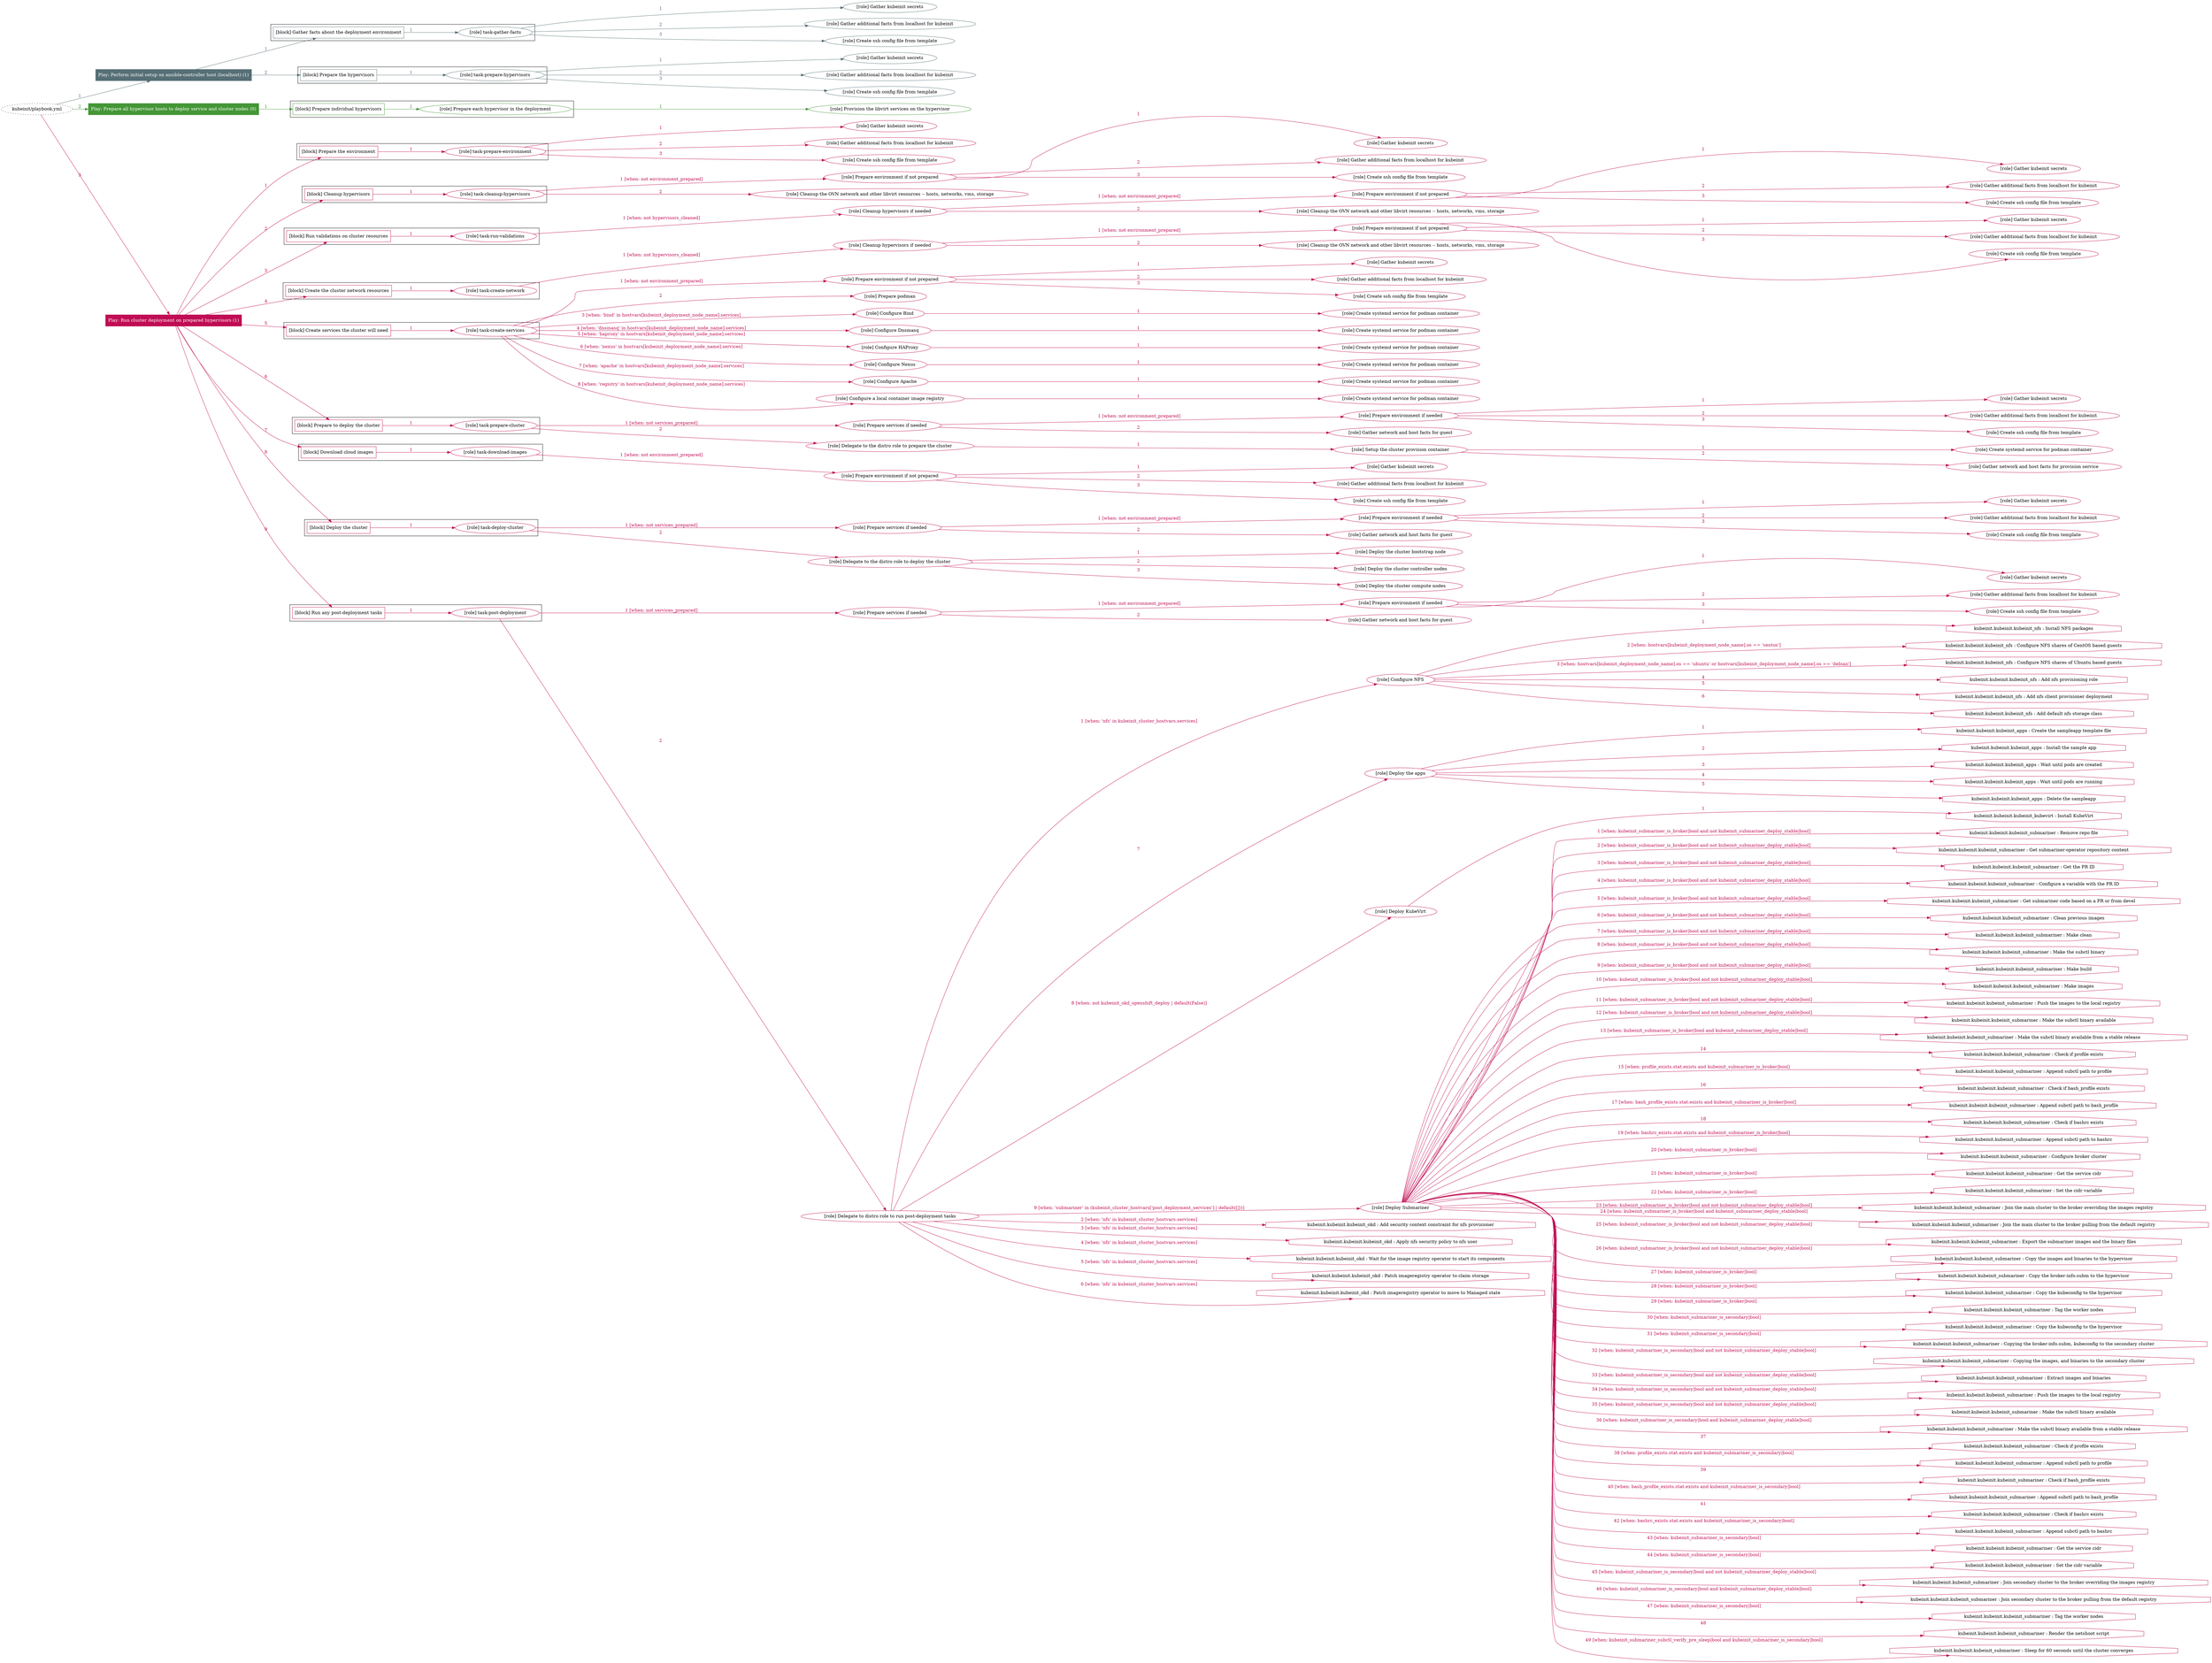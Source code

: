 digraph {
	graph [concentrate=true ordering=in rankdir=LR ratio=fill]
	edge [esep=5 sep=10]
	"kubeinit/playbook.yml" [URL="/home/runner/work/kubeinit/kubeinit/kubeinit/playbook.yml" id=playbook_27e5024b style=dotted]
	play_13de2706 [label="Play: Perform initial setup on ansible-controller host (localhost) (1)" URL="/home/runner/work/kubeinit/kubeinit/kubeinit/playbook.yml" color="#566f76" fontcolor="#ffffff" id=play_13de2706 shape=box style=filled tooltip=localhost]
	"kubeinit/playbook.yml" -> play_13de2706 [label="1 " color="#566f76" fontcolor="#566f76" id=edge_8421dddb labeltooltip="1 " tooltip="1 "]
	subgraph "Gather kubeinit secrets" {
		role_f426b001 [label="[role] Gather kubeinit secrets" URL="/home/runner/.ansible/collections/ansible_collections/kubeinit/kubeinit/roles/kubeinit_prepare/tasks/gather_kubeinit_facts.yml" color="#566f76" id=role_f426b001 tooltip="Gather kubeinit secrets"]
	}
	subgraph "Gather additional facts from localhost for kubeinit" {
		role_130ef470 [label="[role] Gather additional facts from localhost for kubeinit" URL="/home/runner/.ansible/collections/ansible_collections/kubeinit/kubeinit/roles/kubeinit_prepare/tasks/gather_kubeinit_facts.yml" color="#566f76" id=role_130ef470 tooltip="Gather additional facts from localhost for kubeinit"]
	}
	subgraph "Create ssh config file from template" {
		role_4bc2c33e [label="[role] Create ssh config file from template" URL="/home/runner/.ansible/collections/ansible_collections/kubeinit/kubeinit/roles/kubeinit_prepare/tasks/gather_kubeinit_facts.yml" color="#566f76" id=role_4bc2c33e tooltip="Create ssh config file from template"]
	}
	subgraph "task-gather-facts" {
		role_c56ba099 [label="[role] task-gather-facts" URL="/home/runner/work/kubeinit/kubeinit/kubeinit/playbook.yml" color="#566f76" id=role_c56ba099 tooltip="task-gather-facts"]
		role_c56ba099 -> role_f426b001 [label="1 " color="#566f76" fontcolor="#566f76" id=edge_40876428 labeltooltip="1 " tooltip="1 "]
		role_c56ba099 -> role_130ef470 [label="2 " color="#566f76" fontcolor="#566f76" id=edge_8f0060f9 labeltooltip="2 " tooltip="2 "]
		role_c56ba099 -> role_4bc2c33e [label="3 " color="#566f76" fontcolor="#566f76" id=edge_b1bd29eb labeltooltip="3 " tooltip="3 "]
	}
	subgraph "Gather kubeinit secrets" {
		role_feb6e957 [label="[role] Gather kubeinit secrets" URL="/home/runner/.ansible/collections/ansible_collections/kubeinit/kubeinit/roles/kubeinit_prepare/tasks/gather_kubeinit_facts.yml" color="#566f76" id=role_feb6e957 tooltip="Gather kubeinit secrets"]
	}
	subgraph "Gather additional facts from localhost for kubeinit" {
		role_9bc80df3 [label="[role] Gather additional facts from localhost for kubeinit" URL="/home/runner/.ansible/collections/ansible_collections/kubeinit/kubeinit/roles/kubeinit_prepare/tasks/gather_kubeinit_facts.yml" color="#566f76" id=role_9bc80df3 tooltip="Gather additional facts from localhost for kubeinit"]
	}
	subgraph "Create ssh config file from template" {
		role_8edc5919 [label="[role] Create ssh config file from template" URL="/home/runner/.ansible/collections/ansible_collections/kubeinit/kubeinit/roles/kubeinit_prepare/tasks/gather_kubeinit_facts.yml" color="#566f76" id=role_8edc5919 tooltip="Create ssh config file from template"]
	}
	subgraph "task-prepare-hypervisors" {
		role_1a59d61e [label="[role] task-prepare-hypervisors" URL="/home/runner/work/kubeinit/kubeinit/kubeinit/playbook.yml" color="#566f76" id=role_1a59d61e tooltip="task-prepare-hypervisors"]
		role_1a59d61e -> role_feb6e957 [label="1 " color="#566f76" fontcolor="#566f76" id=edge_5f83cda1 labeltooltip="1 " tooltip="1 "]
		role_1a59d61e -> role_9bc80df3 [label="2 " color="#566f76" fontcolor="#566f76" id=edge_4d07415a labeltooltip="2 " tooltip="2 "]
		role_1a59d61e -> role_8edc5919 [label="3 " color="#566f76" fontcolor="#566f76" id=edge_d0d275f7 labeltooltip="3 " tooltip="3 "]
	}
	subgraph "Play: Perform initial setup on ansible-controller host (localhost) (1)" {
		play_13de2706 -> block_98708f81 [label=1 color="#566f76" fontcolor="#566f76" id=edge_a78e72fc labeltooltip=1 tooltip=1]
		subgraph cluster_block_98708f81 {
			block_98708f81 [label="[block] Gather facts about the deployment environment" URL="/home/runner/work/kubeinit/kubeinit/kubeinit/playbook.yml" color="#566f76" id=block_98708f81 labeltooltip="Gather facts about the deployment environment" shape=box tooltip="Gather facts about the deployment environment"]
			block_98708f81 -> role_c56ba099 [label="1 " color="#566f76" fontcolor="#566f76" id=edge_15e2acf5 labeltooltip="1 " tooltip="1 "]
		}
		play_13de2706 -> block_b0b391a0 [label=2 color="#566f76" fontcolor="#566f76" id=edge_cbd57424 labeltooltip=2 tooltip=2]
		subgraph cluster_block_b0b391a0 {
			block_b0b391a0 [label="[block] Prepare the hypervisors" URL="/home/runner/work/kubeinit/kubeinit/kubeinit/playbook.yml" color="#566f76" id=block_b0b391a0 labeltooltip="Prepare the hypervisors" shape=box tooltip="Prepare the hypervisors"]
			block_b0b391a0 -> role_1a59d61e [label="1 " color="#566f76" fontcolor="#566f76" id=edge_c498f4d3 labeltooltip="1 " tooltip="1 "]
		}
	}
	play_6fc48f87 [label="Play: Prepare all hypervisor hosts to deploy service and cluster nodes (0)" URL="/home/runner/work/kubeinit/kubeinit/kubeinit/playbook.yml" color="#449636" fontcolor="#ffffff" id=play_6fc48f87 shape=box style=filled tooltip="Play: Prepare all hypervisor hosts to deploy service and cluster nodes (0)"]
	"kubeinit/playbook.yml" -> play_6fc48f87 [label="2 " color="#449636" fontcolor="#449636" id=edge_d9dd7757 labeltooltip="2 " tooltip="2 "]
	subgraph "Provision the libvirt services on the hypervisor" {
		role_851df33d [label="[role] Provision the libvirt services on the hypervisor" URL="/home/runner/.ansible/collections/ansible_collections/kubeinit/kubeinit/roles/kubeinit_prepare/tasks/prepare_hypervisor.yml" color="#449636" id=role_851df33d tooltip="Provision the libvirt services on the hypervisor"]
	}
	subgraph "Prepare each hypervisor in the deployment" {
		role_e352305e [label="[role] Prepare each hypervisor in the deployment" URL="/home/runner/work/kubeinit/kubeinit/kubeinit/playbook.yml" color="#449636" id=role_e352305e tooltip="Prepare each hypervisor in the deployment"]
		role_e352305e -> role_851df33d [label="1 " color="#449636" fontcolor="#449636" id=edge_f5bf7123 labeltooltip="1 " tooltip="1 "]
	}
	subgraph "Play: Prepare all hypervisor hosts to deploy service and cluster nodes (0)" {
		play_6fc48f87 -> block_6418a0c9 [label=1 color="#449636" fontcolor="#449636" id=edge_33d25684 labeltooltip=1 tooltip=1]
		subgraph cluster_block_6418a0c9 {
			block_6418a0c9 [label="[block] Prepare individual hypervisors" URL="/home/runner/work/kubeinit/kubeinit/kubeinit/playbook.yml" color="#449636" id=block_6418a0c9 labeltooltip="Prepare individual hypervisors" shape=box tooltip="Prepare individual hypervisors"]
			block_6418a0c9 -> role_e352305e [label="1 " color="#449636" fontcolor="#449636" id=edge_393eb20a labeltooltip="1 " tooltip="1 "]
		}
	}
	play_5024ff41 [label="Play: Run cluster deployment on prepared hypervisors (1)" URL="/home/runner/work/kubeinit/kubeinit/kubeinit/playbook.yml" color="#c00c53" fontcolor="#ffffff" id=play_5024ff41 shape=box style=filled tooltip=localhost]
	"kubeinit/playbook.yml" -> play_5024ff41 [label="3 " color="#c00c53" fontcolor="#c00c53" id=edge_67e71230 labeltooltip="3 " tooltip="3 "]
	subgraph "Gather kubeinit secrets" {
		role_8425e595 [label="[role] Gather kubeinit secrets" URL="/home/runner/.ansible/collections/ansible_collections/kubeinit/kubeinit/roles/kubeinit_prepare/tasks/gather_kubeinit_facts.yml" color="#c00c53" id=role_8425e595 tooltip="Gather kubeinit secrets"]
	}
	subgraph "Gather additional facts from localhost for kubeinit" {
		role_0f5e5fdb [label="[role] Gather additional facts from localhost for kubeinit" URL="/home/runner/.ansible/collections/ansible_collections/kubeinit/kubeinit/roles/kubeinit_prepare/tasks/gather_kubeinit_facts.yml" color="#c00c53" id=role_0f5e5fdb tooltip="Gather additional facts from localhost for kubeinit"]
	}
	subgraph "Create ssh config file from template" {
		role_6caac0cb [label="[role] Create ssh config file from template" URL="/home/runner/.ansible/collections/ansible_collections/kubeinit/kubeinit/roles/kubeinit_prepare/tasks/gather_kubeinit_facts.yml" color="#c00c53" id=role_6caac0cb tooltip="Create ssh config file from template"]
	}
	subgraph "task-prepare-environment" {
		role_7059b514 [label="[role] task-prepare-environment" URL="/home/runner/work/kubeinit/kubeinit/kubeinit/playbook.yml" color="#c00c53" id=role_7059b514 tooltip="task-prepare-environment"]
		role_7059b514 -> role_8425e595 [label="1 " color="#c00c53" fontcolor="#c00c53" id=edge_11ebad30 labeltooltip="1 " tooltip="1 "]
		role_7059b514 -> role_0f5e5fdb [label="2 " color="#c00c53" fontcolor="#c00c53" id=edge_48f21f4c labeltooltip="2 " tooltip="2 "]
		role_7059b514 -> role_6caac0cb [label="3 " color="#c00c53" fontcolor="#c00c53" id=edge_3ab235c5 labeltooltip="3 " tooltip="3 "]
	}
	subgraph "Gather kubeinit secrets" {
		role_97646176 [label="[role] Gather kubeinit secrets" URL="/home/runner/.ansible/collections/ansible_collections/kubeinit/kubeinit/roles/kubeinit_prepare/tasks/gather_kubeinit_facts.yml" color="#c00c53" id=role_97646176 tooltip="Gather kubeinit secrets"]
	}
	subgraph "Gather additional facts from localhost for kubeinit" {
		role_fd62436f [label="[role] Gather additional facts from localhost for kubeinit" URL="/home/runner/.ansible/collections/ansible_collections/kubeinit/kubeinit/roles/kubeinit_prepare/tasks/gather_kubeinit_facts.yml" color="#c00c53" id=role_fd62436f tooltip="Gather additional facts from localhost for kubeinit"]
	}
	subgraph "Create ssh config file from template" {
		role_56a9f3ab [label="[role] Create ssh config file from template" URL="/home/runner/.ansible/collections/ansible_collections/kubeinit/kubeinit/roles/kubeinit_prepare/tasks/gather_kubeinit_facts.yml" color="#c00c53" id=role_56a9f3ab tooltip="Create ssh config file from template"]
	}
	subgraph "Prepare environment if not prepared" {
		role_8404a0b6 [label="[role] Prepare environment if not prepared" URL="/home/runner/.ansible/collections/ansible_collections/kubeinit/kubeinit/roles/kubeinit_prepare/tasks/cleanup_hypervisors.yml" color="#c00c53" id=role_8404a0b6 tooltip="Prepare environment if not prepared"]
		role_8404a0b6 -> role_97646176 [label="1 " color="#c00c53" fontcolor="#c00c53" id=edge_a1dcd350 labeltooltip="1 " tooltip="1 "]
		role_8404a0b6 -> role_fd62436f [label="2 " color="#c00c53" fontcolor="#c00c53" id=edge_644a058c labeltooltip="2 " tooltip="2 "]
		role_8404a0b6 -> role_56a9f3ab [label="3 " color="#c00c53" fontcolor="#c00c53" id=edge_8c51a0e0 labeltooltip="3 " tooltip="3 "]
	}
	subgraph "Cleanup the OVN network and other libvirt resources -- hosts, networks, vms, storage" {
		role_57751ed5 [label="[role] Cleanup the OVN network and other libvirt resources -- hosts, networks, vms, storage" URL="/home/runner/.ansible/collections/ansible_collections/kubeinit/kubeinit/roles/kubeinit_prepare/tasks/cleanup_hypervisors.yml" color="#c00c53" id=role_57751ed5 tooltip="Cleanup the OVN network and other libvirt resources -- hosts, networks, vms, storage"]
	}
	subgraph "task-cleanup-hypervisors" {
		role_431daae4 [label="[role] task-cleanup-hypervisors" URL="/home/runner/work/kubeinit/kubeinit/kubeinit/playbook.yml" color="#c00c53" id=role_431daae4 tooltip="task-cleanup-hypervisors"]
		role_431daae4 -> role_8404a0b6 [label="1 [when: not environment_prepared]" color="#c00c53" fontcolor="#c00c53" id=edge_17fa3079 labeltooltip="1 [when: not environment_prepared]" tooltip="1 [when: not environment_prepared]"]
		role_431daae4 -> role_57751ed5 [label="2 " color="#c00c53" fontcolor="#c00c53" id=edge_42c68596 labeltooltip="2 " tooltip="2 "]
	}
	subgraph "Gather kubeinit secrets" {
		role_a358b67f [label="[role] Gather kubeinit secrets" URL="/home/runner/.ansible/collections/ansible_collections/kubeinit/kubeinit/roles/kubeinit_prepare/tasks/gather_kubeinit_facts.yml" color="#c00c53" id=role_a358b67f tooltip="Gather kubeinit secrets"]
	}
	subgraph "Gather additional facts from localhost for kubeinit" {
		role_ab666724 [label="[role] Gather additional facts from localhost for kubeinit" URL="/home/runner/.ansible/collections/ansible_collections/kubeinit/kubeinit/roles/kubeinit_prepare/tasks/gather_kubeinit_facts.yml" color="#c00c53" id=role_ab666724 tooltip="Gather additional facts from localhost for kubeinit"]
	}
	subgraph "Create ssh config file from template" {
		role_8c94743f [label="[role] Create ssh config file from template" URL="/home/runner/.ansible/collections/ansible_collections/kubeinit/kubeinit/roles/kubeinit_prepare/tasks/gather_kubeinit_facts.yml" color="#c00c53" id=role_8c94743f tooltip="Create ssh config file from template"]
	}
	subgraph "Prepare environment if not prepared" {
		role_b4d3dd6a [label="[role] Prepare environment if not prepared" URL="/home/runner/.ansible/collections/ansible_collections/kubeinit/kubeinit/roles/kubeinit_prepare/tasks/cleanup_hypervisors.yml" color="#c00c53" id=role_b4d3dd6a tooltip="Prepare environment if not prepared"]
		role_b4d3dd6a -> role_a358b67f [label="1 " color="#c00c53" fontcolor="#c00c53" id=edge_6ea57b26 labeltooltip="1 " tooltip="1 "]
		role_b4d3dd6a -> role_ab666724 [label="2 " color="#c00c53" fontcolor="#c00c53" id=edge_05b1433b labeltooltip="2 " tooltip="2 "]
		role_b4d3dd6a -> role_8c94743f [label="3 " color="#c00c53" fontcolor="#c00c53" id=edge_fe749af0 labeltooltip="3 " tooltip="3 "]
	}
	subgraph "Cleanup the OVN network and other libvirt resources -- hosts, networks, vms, storage" {
		role_f5f08798 [label="[role] Cleanup the OVN network and other libvirt resources -- hosts, networks, vms, storage" URL="/home/runner/.ansible/collections/ansible_collections/kubeinit/kubeinit/roles/kubeinit_prepare/tasks/cleanup_hypervisors.yml" color="#c00c53" id=role_f5f08798 tooltip="Cleanup the OVN network and other libvirt resources -- hosts, networks, vms, storage"]
	}
	subgraph "Cleanup hypervisors if needed" {
		role_849589d1 [label="[role] Cleanup hypervisors if needed" URL="/home/runner/.ansible/collections/ansible_collections/kubeinit/kubeinit/roles/kubeinit_validations/tasks/main.yml" color="#c00c53" id=role_849589d1 tooltip="Cleanup hypervisors if needed"]
		role_849589d1 -> role_b4d3dd6a [label="1 [when: not environment_prepared]" color="#c00c53" fontcolor="#c00c53" id=edge_25b332d1 labeltooltip="1 [when: not environment_prepared]" tooltip="1 [when: not environment_prepared]"]
		role_849589d1 -> role_f5f08798 [label="2 " color="#c00c53" fontcolor="#c00c53" id=edge_b2aa60f4 labeltooltip="2 " tooltip="2 "]
	}
	subgraph "task-run-validations" {
		role_c7ebdc8c [label="[role] task-run-validations" URL="/home/runner/work/kubeinit/kubeinit/kubeinit/playbook.yml" color="#c00c53" id=role_c7ebdc8c tooltip="task-run-validations"]
		role_c7ebdc8c -> role_849589d1 [label="1 [when: not hypervisors_cleaned]" color="#c00c53" fontcolor="#c00c53" id=edge_26cc7529 labeltooltip="1 [when: not hypervisors_cleaned]" tooltip="1 [when: not hypervisors_cleaned]"]
	}
	subgraph "Gather kubeinit secrets" {
		role_ab0267a1 [label="[role] Gather kubeinit secrets" URL="/home/runner/.ansible/collections/ansible_collections/kubeinit/kubeinit/roles/kubeinit_prepare/tasks/gather_kubeinit_facts.yml" color="#c00c53" id=role_ab0267a1 tooltip="Gather kubeinit secrets"]
	}
	subgraph "Gather additional facts from localhost for kubeinit" {
		role_c2c31d8c [label="[role] Gather additional facts from localhost for kubeinit" URL="/home/runner/.ansible/collections/ansible_collections/kubeinit/kubeinit/roles/kubeinit_prepare/tasks/gather_kubeinit_facts.yml" color="#c00c53" id=role_c2c31d8c tooltip="Gather additional facts from localhost for kubeinit"]
	}
	subgraph "Create ssh config file from template" {
		role_506e8df3 [label="[role] Create ssh config file from template" URL="/home/runner/.ansible/collections/ansible_collections/kubeinit/kubeinit/roles/kubeinit_prepare/tasks/gather_kubeinit_facts.yml" color="#c00c53" id=role_506e8df3 tooltip="Create ssh config file from template"]
	}
	subgraph "Prepare environment if not prepared" {
		role_28a8e446 [label="[role] Prepare environment if not prepared" URL="/home/runner/.ansible/collections/ansible_collections/kubeinit/kubeinit/roles/kubeinit_prepare/tasks/cleanup_hypervisors.yml" color="#c00c53" id=role_28a8e446 tooltip="Prepare environment if not prepared"]
		role_28a8e446 -> role_ab0267a1 [label="1 " color="#c00c53" fontcolor="#c00c53" id=edge_fededbb7 labeltooltip="1 " tooltip="1 "]
		role_28a8e446 -> role_c2c31d8c [label="2 " color="#c00c53" fontcolor="#c00c53" id=edge_7f59af61 labeltooltip="2 " tooltip="2 "]
		role_28a8e446 -> role_506e8df3 [label="3 " color="#c00c53" fontcolor="#c00c53" id=edge_02b003d5 labeltooltip="3 " tooltip="3 "]
	}
	subgraph "Cleanup the OVN network and other libvirt resources -- hosts, networks, vms, storage" {
		role_6009a7ac [label="[role] Cleanup the OVN network and other libvirt resources -- hosts, networks, vms, storage" URL="/home/runner/.ansible/collections/ansible_collections/kubeinit/kubeinit/roles/kubeinit_prepare/tasks/cleanup_hypervisors.yml" color="#c00c53" id=role_6009a7ac tooltip="Cleanup the OVN network and other libvirt resources -- hosts, networks, vms, storage"]
	}
	subgraph "Cleanup hypervisors if needed" {
		role_374d150e [label="[role] Cleanup hypervisors if needed" URL="/home/runner/.ansible/collections/ansible_collections/kubeinit/kubeinit/roles/kubeinit_libvirt/tasks/create_network.yml" color="#c00c53" id=role_374d150e tooltip="Cleanup hypervisors if needed"]
		role_374d150e -> role_28a8e446 [label="1 [when: not environment_prepared]" color="#c00c53" fontcolor="#c00c53" id=edge_05ae20e7 labeltooltip="1 [when: not environment_prepared]" tooltip="1 [when: not environment_prepared]"]
		role_374d150e -> role_6009a7ac [label="2 " color="#c00c53" fontcolor="#c00c53" id=edge_6f64719d labeltooltip="2 " tooltip="2 "]
	}
	subgraph "task-create-network" {
		role_add4a908 [label="[role] task-create-network" URL="/home/runner/work/kubeinit/kubeinit/kubeinit/playbook.yml" color="#c00c53" id=role_add4a908 tooltip="task-create-network"]
		role_add4a908 -> role_374d150e [label="1 [when: not hypervisors_cleaned]" color="#c00c53" fontcolor="#c00c53" id=edge_aa3cceeb labeltooltip="1 [when: not hypervisors_cleaned]" tooltip="1 [when: not hypervisors_cleaned]"]
	}
	subgraph "Gather kubeinit secrets" {
		role_d211b4ea [label="[role] Gather kubeinit secrets" URL="/home/runner/.ansible/collections/ansible_collections/kubeinit/kubeinit/roles/kubeinit_prepare/tasks/gather_kubeinit_facts.yml" color="#c00c53" id=role_d211b4ea tooltip="Gather kubeinit secrets"]
	}
	subgraph "Gather additional facts from localhost for kubeinit" {
		role_f9589c28 [label="[role] Gather additional facts from localhost for kubeinit" URL="/home/runner/.ansible/collections/ansible_collections/kubeinit/kubeinit/roles/kubeinit_prepare/tasks/gather_kubeinit_facts.yml" color="#c00c53" id=role_f9589c28 tooltip="Gather additional facts from localhost for kubeinit"]
	}
	subgraph "Create ssh config file from template" {
		role_7bef0798 [label="[role] Create ssh config file from template" URL="/home/runner/.ansible/collections/ansible_collections/kubeinit/kubeinit/roles/kubeinit_prepare/tasks/gather_kubeinit_facts.yml" color="#c00c53" id=role_7bef0798 tooltip="Create ssh config file from template"]
	}
	subgraph "Prepare environment if not prepared" {
		role_4d61954c [label="[role] Prepare environment if not prepared" URL="/home/runner/.ansible/collections/ansible_collections/kubeinit/kubeinit/roles/kubeinit_services/tasks/main.yml" color="#c00c53" id=role_4d61954c tooltip="Prepare environment if not prepared"]
		role_4d61954c -> role_d211b4ea [label="1 " color="#c00c53" fontcolor="#c00c53" id=edge_de45b8a3 labeltooltip="1 " tooltip="1 "]
		role_4d61954c -> role_f9589c28 [label="2 " color="#c00c53" fontcolor="#c00c53" id=edge_b8c1984b labeltooltip="2 " tooltip="2 "]
		role_4d61954c -> role_7bef0798 [label="3 " color="#c00c53" fontcolor="#c00c53" id=edge_c48aefb9 labeltooltip="3 " tooltip="3 "]
	}
	subgraph "Prepare podman" {
		role_e678deaa [label="[role] Prepare podman" URL="/home/runner/.ansible/collections/ansible_collections/kubeinit/kubeinit/roles/kubeinit_services/tasks/00_create_service_pod.yml" color="#c00c53" id=role_e678deaa tooltip="Prepare podman"]
	}
	subgraph "Create systemd service for podman container" {
		role_3d0f943f [label="[role] Create systemd service for podman container" URL="/home/runner/.ansible/collections/ansible_collections/kubeinit/kubeinit/roles/kubeinit_bind/tasks/main.yml" color="#c00c53" id=role_3d0f943f tooltip="Create systemd service for podman container"]
	}
	subgraph "Configure Bind" {
		role_6e0e9ebb [label="[role] Configure Bind" URL="/home/runner/.ansible/collections/ansible_collections/kubeinit/kubeinit/roles/kubeinit_services/tasks/start_services_containers.yml" color="#c00c53" id=role_6e0e9ebb tooltip="Configure Bind"]
		role_6e0e9ebb -> role_3d0f943f [label="1 " color="#c00c53" fontcolor="#c00c53" id=edge_2ecaddc0 labeltooltip="1 " tooltip="1 "]
	}
	subgraph "Create systemd service for podman container" {
		role_3e6e058c [label="[role] Create systemd service for podman container" URL="/home/runner/.ansible/collections/ansible_collections/kubeinit/kubeinit/roles/kubeinit_dnsmasq/tasks/main.yml" color="#c00c53" id=role_3e6e058c tooltip="Create systemd service for podman container"]
	}
	subgraph "Configure Dnsmasq" {
		role_f66c9925 [label="[role] Configure Dnsmasq" URL="/home/runner/.ansible/collections/ansible_collections/kubeinit/kubeinit/roles/kubeinit_services/tasks/start_services_containers.yml" color="#c00c53" id=role_f66c9925 tooltip="Configure Dnsmasq"]
		role_f66c9925 -> role_3e6e058c [label="1 " color="#c00c53" fontcolor="#c00c53" id=edge_e36e63ac labeltooltip="1 " tooltip="1 "]
	}
	subgraph "Create systemd service for podman container" {
		role_bd39145b [label="[role] Create systemd service for podman container" URL="/home/runner/.ansible/collections/ansible_collections/kubeinit/kubeinit/roles/kubeinit_haproxy/tasks/main.yml" color="#c00c53" id=role_bd39145b tooltip="Create systemd service for podman container"]
	}
	subgraph "Configure HAProxy" {
		role_cbfc8dd9 [label="[role] Configure HAProxy" URL="/home/runner/.ansible/collections/ansible_collections/kubeinit/kubeinit/roles/kubeinit_services/tasks/start_services_containers.yml" color="#c00c53" id=role_cbfc8dd9 tooltip="Configure HAProxy"]
		role_cbfc8dd9 -> role_bd39145b [label="1 " color="#c00c53" fontcolor="#c00c53" id=edge_8bc3e481 labeltooltip="1 " tooltip="1 "]
	}
	subgraph "Create systemd service for podman container" {
		role_b5279c91 [label="[role] Create systemd service for podman container" URL="/home/runner/.ansible/collections/ansible_collections/kubeinit/kubeinit/roles/kubeinit_nexus/tasks/main.yml" color="#c00c53" id=role_b5279c91 tooltip="Create systemd service for podman container"]
	}
	subgraph "Configure Nexus" {
		role_d7b614f6 [label="[role] Configure Nexus" URL="/home/runner/.ansible/collections/ansible_collections/kubeinit/kubeinit/roles/kubeinit_services/tasks/start_services_containers.yml" color="#c00c53" id=role_d7b614f6 tooltip="Configure Nexus"]
		role_d7b614f6 -> role_b5279c91 [label="1 " color="#c00c53" fontcolor="#c00c53" id=edge_4544f728 labeltooltip="1 " tooltip="1 "]
	}
	subgraph "Create systemd service for podman container" {
		role_87163215 [label="[role] Create systemd service for podman container" URL="/home/runner/.ansible/collections/ansible_collections/kubeinit/kubeinit/roles/kubeinit_apache/tasks/main.yml" color="#c00c53" id=role_87163215 tooltip="Create systemd service for podman container"]
	}
	subgraph "Configure Apache" {
		role_ec68a7e7 [label="[role] Configure Apache" URL="/home/runner/.ansible/collections/ansible_collections/kubeinit/kubeinit/roles/kubeinit_services/tasks/start_services_containers.yml" color="#c00c53" id=role_ec68a7e7 tooltip="Configure Apache"]
		role_ec68a7e7 -> role_87163215 [label="1 " color="#c00c53" fontcolor="#c00c53" id=edge_38ac12e4 labeltooltip="1 " tooltip="1 "]
	}
	subgraph "Create systemd service for podman container" {
		role_dd75010b [label="[role] Create systemd service for podman container" URL="/home/runner/.ansible/collections/ansible_collections/kubeinit/kubeinit/roles/kubeinit_registry/tasks/main.yml" color="#c00c53" id=role_dd75010b tooltip="Create systemd service for podman container"]
	}
	subgraph "Configure a local container image registry" {
		role_f32b02d0 [label="[role] Configure a local container image registry" URL="/home/runner/.ansible/collections/ansible_collections/kubeinit/kubeinit/roles/kubeinit_services/tasks/start_services_containers.yml" color="#c00c53" id=role_f32b02d0 tooltip="Configure a local container image registry"]
		role_f32b02d0 -> role_dd75010b [label="1 " color="#c00c53" fontcolor="#c00c53" id=edge_06f4a21b labeltooltip="1 " tooltip="1 "]
	}
	subgraph "task-create-services" {
		role_6b2b3f52 [label="[role] task-create-services" URL="/home/runner/work/kubeinit/kubeinit/kubeinit/playbook.yml" color="#c00c53" id=role_6b2b3f52 tooltip="task-create-services"]
		role_6b2b3f52 -> role_4d61954c [label="1 [when: not environment_prepared]" color="#c00c53" fontcolor="#c00c53" id=edge_ed621482 labeltooltip="1 [when: not environment_prepared]" tooltip="1 [when: not environment_prepared]"]
		role_6b2b3f52 -> role_e678deaa [label="2 " color="#c00c53" fontcolor="#c00c53" id=edge_0bd99fce labeltooltip="2 " tooltip="2 "]
		role_6b2b3f52 -> role_6e0e9ebb [label="3 [when: 'bind' in hostvars[kubeinit_deployment_node_name].services]" color="#c00c53" fontcolor="#c00c53" id=edge_d98caf85 labeltooltip="3 [when: 'bind' in hostvars[kubeinit_deployment_node_name].services]" tooltip="3 [when: 'bind' in hostvars[kubeinit_deployment_node_name].services]"]
		role_6b2b3f52 -> role_f66c9925 [label="4 [when: 'dnsmasq' in hostvars[kubeinit_deployment_node_name].services]" color="#c00c53" fontcolor="#c00c53" id=edge_c91a00dc labeltooltip="4 [when: 'dnsmasq' in hostvars[kubeinit_deployment_node_name].services]" tooltip="4 [when: 'dnsmasq' in hostvars[kubeinit_deployment_node_name].services]"]
		role_6b2b3f52 -> role_cbfc8dd9 [label="5 [when: 'haproxy' in hostvars[kubeinit_deployment_node_name].services]" color="#c00c53" fontcolor="#c00c53" id=edge_728f40ef labeltooltip="5 [when: 'haproxy' in hostvars[kubeinit_deployment_node_name].services]" tooltip="5 [when: 'haproxy' in hostvars[kubeinit_deployment_node_name].services]"]
		role_6b2b3f52 -> role_d7b614f6 [label="6 [when: 'nexus' in hostvars[kubeinit_deployment_node_name].services]" color="#c00c53" fontcolor="#c00c53" id=edge_222c9842 labeltooltip="6 [when: 'nexus' in hostvars[kubeinit_deployment_node_name].services]" tooltip="6 [when: 'nexus' in hostvars[kubeinit_deployment_node_name].services]"]
		role_6b2b3f52 -> role_ec68a7e7 [label="7 [when: 'apache' in hostvars[kubeinit_deployment_node_name].services]" color="#c00c53" fontcolor="#c00c53" id=edge_42363b3b labeltooltip="7 [when: 'apache' in hostvars[kubeinit_deployment_node_name].services]" tooltip="7 [when: 'apache' in hostvars[kubeinit_deployment_node_name].services]"]
		role_6b2b3f52 -> role_f32b02d0 [label="8 [when: 'registry' in hostvars[kubeinit_deployment_node_name].services]" color="#c00c53" fontcolor="#c00c53" id=edge_d1fdc4eb labeltooltip="8 [when: 'registry' in hostvars[kubeinit_deployment_node_name].services]" tooltip="8 [when: 'registry' in hostvars[kubeinit_deployment_node_name].services]"]
	}
	subgraph "Gather kubeinit secrets" {
		role_31cc4ba4 [label="[role] Gather kubeinit secrets" URL="/home/runner/.ansible/collections/ansible_collections/kubeinit/kubeinit/roles/kubeinit_prepare/tasks/gather_kubeinit_facts.yml" color="#c00c53" id=role_31cc4ba4 tooltip="Gather kubeinit secrets"]
	}
	subgraph "Gather additional facts from localhost for kubeinit" {
		role_a18df98b [label="[role] Gather additional facts from localhost for kubeinit" URL="/home/runner/.ansible/collections/ansible_collections/kubeinit/kubeinit/roles/kubeinit_prepare/tasks/gather_kubeinit_facts.yml" color="#c00c53" id=role_a18df98b tooltip="Gather additional facts from localhost for kubeinit"]
	}
	subgraph "Create ssh config file from template" {
		role_dc6ed146 [label="[role] Create ssh config file from template" URL="/home/runner/.ansible/collections/ansible_collections/kubeinit/kubeinit/roles/kubeinit_prepare/tasks/gather_kubeinit_facts.yml" color="#c00c53" id=role_dc6ed146 tooltip="Create ssh config file from template"]
	}
	subgraph "Prepare environment if needed" {
		role_edd814f1 [label="[role] Prepare environment if needed" URL="/home/runner/.ansible/collections/ansible_collections/kubeinit/kubeinit/roles/kubeinit_services/tasks/prepare_services.yml" color="#c00c53" id=role_edd814f1 tooltip="Prepare environment if needed"]
		role_edd814f1 -> role_31cc4ba4 [label="1 " color="#c00c53" fontcolor="#c00c53" id=edge_c30f5613 labeltooltip="1 " tooltip="1 "]
		role_edd814f1 -> role_a18df98b [label="2 " color="#c00c53" fontcolor="#c00c53" id=edge_b217c547 labeltooltip="2 " tooltip="2 "]
		role_edd814f1 -> role_dc6ed146 [label="3 " color="#c00c53" fontcolor="#c00c53" id=edge_dc40a6be labeltooltip="3 " tooltip="3 "]
	}
	subgraph "Gather network and host facts for guest" {
		role_2cd13e3e [label="[role] Gather network and host facts for guest" URL="/home/runner/.ansible/collections/ansible_collections/kubeinit/kubeinit/roles/kubeinit_services/tasks/prepare_services.yml" color="#c00c53" id=role_2cd13e3e tooltip="Gather network and host facts for guest"]
	}
	subgraph "Prepare services if needed" {
		role_62628d8c [label="[role] Prepare services if needed" URL="/home/runner/.ansible/collections/ansible_collections/kubeinit/kubeinit/roles/kubeinit_prepare/tasks/prepare_cluster.yml" color="#c00c53" id=role_62628d8c tooltip="Prepare services if needed"]
		role_62628d8c -> role_edd814f1 [label="1 [when: not environment_prepared]" color="#c00c53" fontcolor="#c00c53" id=edge_5f58d064 labeltooltip="1 [when: not environment_prepared]" tooltip="1 [when: not environment_prepared]"]
		role_62628d8c -> role_2cd13e3e [label="2 " color="#c00c53" fontcolor="#c00c53" id=edge_37f9eb68 labeltooltip="2 " tooltip="2 "]
	}
	subgraph "Create systemd service for podman container" {
		role_aaf97025 [label="[role] Create systemd service for podman container" URL="/home/runner/.ansible/collections/ansible_collections/kubeinit/kubeinit/roles/kubeinit_services/tasks/create_provision_container.yml" color="#c00c53" id=role_aaf97025 tooltip="Create systemd service for podman container"]
	}
	subgraph "Gather network and host facts for provision service" {
		role_5005ce2e [label="[role] Gather network and host facts for provision service" URL="/home/runner/.ansible/collections/ansible_collections/kubeinit/kubeinit/roles/kubeinit_services/tasks/create_provision_container.yml" color="#c00c53" id=role_5005ce2e tooltip="Gather network and host facts for provision service"]
	}
	subgraph "Setup the cluster provision container" {
		role_54e9f25a [label="[role] Setup the cluster provision container" URL="/home/runner/.ansible/collections/ansible_collections/kubeinit/kubeinit/roles/kubeinit_okd/tasks/prepare_cluster.yml" color="#c00c53" id=role_54e9f25a tooltip="Setup the cluster provision container"]
		role_54e9f25a -> role_aaf97025 [label="1 " color="#c00c53" fontcolor="#c00c53" id=edge_ce210520 labeltooltip="1 " tooltip="1 "]
		role_54e9f25a -> role_5005ce2e [label="2 " color="#c00c53" fontcolor="#c00c53" id=edge_85b94737 labeltooltip="2 " tooltip="2 "]
	}
	subgraph "Delegate to the distro role to prepare the cluster" {
		role_c261f1ac [label="[role] Delegate to the distro role to prepare the cluster" URL="/home/runner/.ansible/collections/ansible_collections/kubeinit/kubeinit/roles/kubeinit_prepare/tasks/prepare_cluster.yml" color="#c00c53" id=role_c261f1ac tooltip="Delegate to the distro role to prepare the cluster"]
		role_c261f1ac -> role_54e9f25a [label="1 " color="#c00c53" fontcolor="#c00c53" id=edge_3a32780d labeltooltip="1 " tooltip="1 "]
	}
	subgraph "task-prepare-cluster" {
		role_8d9e316c [label="[role] task-prepare-cluster" URL="/home/runner/work/kubeinit/kubeinit/kubeinit/playbook.yml" color="#c00c53" id=role_8d9e316c tooltip="task-prepare-cluster"]
		role_8d9e316c -> role_62628d8c [label="1 [when: not services_prepared]" color="#c00c53" fontcolor="#c00c53" id=edge_55b07633 labeltooltip="1 [when: not services_prepared]" tooltip="1 [when: not services_prepared]"]
		role_8d9e316c -> role_c261f1ac [label="2 " color="#c00c53" fontcolor="#c00c53" id=edge_c43d1334 labeltooltip="2 " tooltip="2 "]
	}
	subgraph "Gather kubeinit secrets" {
		role_51a21ef2 [label="[role] Gather kubeinit secrets" URL="/home/runner/.ansible/collections/ansible_collections/kubeinit/kubeinit/roles/kubeinit_prepare/tasks/gather_kubeinit_facts.yml" color="#c00c53" id=role_51a21ef2 tooltip="Gather kubeinit secrets"]
	}
	subgraph "Gather additional facts from localhost for kubeinit" {
		role_559f65a4 [label="[role] Gather additional facts from localhost for kubeinit" URL="/home/runner/.ansible/collections/ansible_collections/kubeinit/kubeinit/roles/kubeinit_prepare/tasks/gather_kubeinit_facts.yml" color="#c00c53" id=role_559f65a4 tooltip="Gather additional facts from localhost for kubeinit"]
	}
	subgraph "Create ssh config file from template" {
		role_7763523b [label="[role] Create ssh config file from template" URL="/home/runner/.ansible/collections/ansible_collections/kubeinit/kubeinit/roles/kubeinit_prepare/tasks/gather_kubeinit_facts.yml" color="#c00c53" id=role_7763523b tooltip="Create ssh config file from template"]
	}
	subgraph "Prepare environment if not prepared" {
		role_0bd75741 [label="[role] Prepare environment if not prepared" URL="/home/runner/.ansible/collections/ansible_collections/kubeinit/kubeinit/roles/kubeinit_libvirt/tasks/download_cloud_images.yml" color="#c00c53" id=role_0bd75741 tooltip="Prepare environment if not prepared"]
		role_0bd75741 -> role_51a21ef2 [label="1 " color="#c00c53" fontcolor="#c00c53" id=edge_0487ee1c labeltooltip="1 " tooltip="1 "]
		role_0bd75741 -> role_559f65a4 [label="2 " color="#c00c53" fontcolor="#c00c53" id=edge_25df6660 labeltooltip="2 " tooltip="2 "]
		role_0bd75741 -> role_7763523b [label="3 " color="#c00c53" fontcolor="#c00c53" id=edge_6e7b81de labeltooltip="3 " tooltip="3 "]
	}
	subgraph "task-download-images" {
		role_7f2f55e1 [label="[role] task-download-images" URL="/home/runner/work/kubeinit/kubeinit/kubeinit/playbook.yml" color="#c00c53" id=role_7f2f55e1 tooltip="task-download-images"]
		role_7f2f55e1 -> role_0bd75741 [label="1 [when: not environment_prepared]" color="#c00c53" fontcolor="#c00c53" id=edge_b43780bc labeltooltip="1 [when: not environment_prepared]" tooltip="1 [when: not environment_prepared]"]
	}
	subgraph "Gather kubeinit secrets" {
		role_10514791 [label="[role] Gather kubeinit secrets" URL="/home/runner/.ansible/collections/ansible_collections/kubeinit/kubeinit/roles/kubeinit_prepare/tasks/gather_kubeinit_facts.yml" color="#c00c53" id=role_10514791 tooltip="Gather kubeinit secrets"]
	}
	subgraph "Gather additional facts from localhost for kubeinit" {
		role_30c314b4 [label="[role] Gather additional facts from localhost for kubeinit" URL="/home/runner/.ansible/collections/ansible_collections/kubeinit/kubeinit/roles/kubeinit_prepare/tasks/gather_kubeinit_facts.yml" color="#c00c53" id=role_30c314b4 tooltip="Gather additional facts from localhost for kubeinit"]
	}
	subgraph "Create ssh config file from template" {
		role_fd2c5d8b [label="[role] Create ssh config file from template" URL="/home/runner/.ansible/collections/ansible_collections/kubeinit/kubeinit/roles/kubeinit_prepare/tasks/gather_kubeinit_facts.yml" color="#c00c53" id=role_fd2c5d8b tooltip="Create ssh config file from template"]
	}
	subgraph "Prepare environment if needed" {
		role_73593ead [label="[role] Prepare environment if needed" URL="/home/runner/.ansible/collections/ansible_collections/kubeinit/kubeinit/roles/kubeinit_services/tasks/prepare_services.yml" color="#c00c53" id=role_73593ead tooltip="Prepare environment if needed"]
		role_73593ead -> role_10514791 [label="1 " color="#c00c53" fontcolor="#c00c53" id=edge_0f166e9a labeltooltip="1 " tooltip="1 "]
		role_73593ead -> role_30c314b4 [label="2 " color="#c00c53" fontcolor="#c00c53" id=edge_0fbb374c labeltooltip="2 " tooltip="2 "]
		role_73593ead -> role_fd2c5d8b [label="3 " color="#c00c53" fontcolor="#c00c53" id=edge_5e41c85f labeltooltip="3 " tooltip="3 "]
	}
	subgraph "Gather network and host facts for guest" {
		role_a93ef6c9 [label="[role] Gather network and host facts for guest" URL="/home/runner/.ansible/collections/ansible_collections/kubeinit/kubeinit/roles/kubeinit_services/tasks/prepare_services.yml" color="#c00c53" id=role_a93ef6c9 tooltip="Gather network and host facts for guest"]
	}
	subgraph "Prepare services if needed" {
		role_5125b88c [label="[role] Prepare services if needed" URL="/home/runner/.ansible/collections/ansible_collections/kubeinit/kubeinit/roles/kubeinit_prepare/tasks/deploy_cluster.yml" color="#c00c53" id=role_5125b88c tooltip="Prepare services if needed"]
		role_5125b88c -> role_73593ead [label="1 [when: not environment_prepared]" color="#c00c53" fontcolor="#c00c53" id=edge_3f552e22 labeltooltip="1 [when: not environment_prepared]" tooltip="1 [when: not environment_prepared]"]
		role_5125b88c -> role_a93ef6c9 [label="2 " color="#c00c53" fontcolor="#c00c53" id=edge_70360da8 labeltooltip="2 " tooltip="2 "]
	}
	subgraph "Deploy the cluster bootstrap node" {
		role_0c9c6ec0 [label="[role] Deploy the cluster bootstrap node" URL="/home/runner/.ansible/collections/ansible_collections/kubeinit/kubeinit/roles/kubeinit_okd/tasks/main.yml" color="#c00c53" id=role_0c9c6ec0 tooltip="Deploy the cluster bootstrap node"]
	}
	subgraph "Deploy the cluster controller nodes" {
		role_8d0e2b02 [label="[role] Deploy the cluster controller nodes" URL="/home/runner/.ansible/collections/ansible_collections/kubeinit/kubeinit/roles/kubeinit_okd/tasks/main.yml" color="#c00c53" id=role_8d0e2b02 tooltip="Deploy the cluster controller nodes"]
	}
	subgraph "Deploy the cluster compute nodes" {
		role_a664a9ea [label="[role] Deploy the cluster compute nodes" URL="/home/runner/.ansible/collections/ansible_collections/kubeinit/kubeinit/roles/kubeinit_okd/tasks/main.yml" color="#c00c53" id=role_a664a9ea tooltip="Deploy the cluster compute nodes"]
	}
	subgraph "Delegate to the distro role to deploy the cluster" {
		role_ecbd26f8 [label="[role] Delegate to the distro role to deploy the cluster" URL="/home/runner/.ansible/collections/ansible_collections/kubeinit/kubeinit/roles/kubeinit_prepare/tasks/deploy_cluster.yml" color="#c00c53" id=role_ecbd26f8 tooltip="Delegate to the distro role to deploy the cluster"]
		role_ecbd26f8 -> role_0c9c6ec0 [label="1 " color="#c00c53" fontcolor="#c00c53" id=edge_4ac91efc labeltooltip="1 " tooltip="1 "]
		role_ecbd26f8 -> role_8d0e2b02 [label="2 " color="#c00c53" fontcolor="#c00c53" id=edge_f36faf03 labeltooltip="2 " tooltip="2 "]
		role_ecbd26f8 -> role_a664a9ea [label="3 " color="#c00c53" fontcolor="#c00c53" id=edge_fe727fee labeltooltip="3 " tooltip="3 "]
	}
	subgraph "task-deploy-cluster" {
		role_fd859407 [label="[role] task-deploy-cluster" URL="/home/runner/work/kubeinit/kubeinit/kubeinit/playbook.yml" color="#c00c53" id=role_fd859407 tooltip="task-deploy-cluster"]
		role_fd859407 -> role_5125b88c [label="1 [when: not services_prepared]" color="#c00c53" fontcolor="#c00c53" id=edge_8c7db859 labeltooltip="1 [when: not services_prepared]" tooltip="1 [when: not services_prepared]"]
		role_fd859407 -> role_ecbd26f8 [label="2 " color="#c00c53" fontcolor="#c00c53" id=edge_23f4e488 labeltooltip="2 " tooltip="2 "]
	}
	subgraph "Gather kubeinit secrets" {
		role_01c570bf [label="[role] Gather kubeinit secrets" URL="/home/runner/.ansible/collections/ansible_collections/kubeinit/kubeinit/roles/kubeinit_prepare/tasks/gather_kubeinit_facts.yml" color="#c00c53" id=role_01c570bf tooltip="Gather kubeinit secrets"]
	}
	subgraph "Gather additional facts from localhost for kubeinit" {
		role_e94c9b5d [label="[role] Gather additional facts from localhost for kubeinit" URL="/home/runner/.ansible/collections/ansible_collections/kubeinit/kubeinit/roles/kubeinit_prepare/tasks/gather_kubeinit_facts.yml" color="#c00c53" id=role_e94c9b5d tooltip="Gather additional facts from localhost for kubeinit"]
	}
	subgraph "Create ssh config file from template" {
		role_4ba83de3 [label="[role] Create ssh config file from template" URL="/home/runner/.ansible/collections/ansible_collections/kubeinit/kubeinit/roles/kubeinit_prepare/tasks/gather_kubeinit_facts.yml" color="#c00c53" id=role_4ba83de3 tooltip="Create ssh config file from template"]
	}
	subgraph "Prepare environment if needed" {
		role_b56986a9 [label="[role] Prepare environment if needed" URL="/home/runner/.ansible/collections/ansible_collections/kubeinit/kubeinit/roles/kubeinit_services/tasks/prepare_services.yml" color="#c00c53" id=role_b56986a9 tooltip="Prepare environment if needed"]
		role_b56986a9 -> role_01c570bf [label="1 " color="#c00c53" fontcolor="#c00c53" id=edge_4a43f262 labeltooltip="1 " tooltip="1 "]
		role_b56986a9 -> role_e94c9b5d [label="2 " color="#c00c53" fontcolor="#c00c53" id=edge_38fa4fc6 labeltooltip="2 " tooltip="2 "]
		role_b56986a9 -> role_4ba83de3 [label="3 " color="#c00c53" fontcolor="#c00c53" id=edge_02418b81 labeltooltip="3 " tooltip="3 "]
	}
	subgraph "Gather network and host facts for guest" {
		role_ae0572a0 [label="[role] Gather network and host facts for guest" URL="/home/runner/.ansible/collections/ansible_collections/kubeinit/kubeinit/roles/kubeinit_services/tasks/prepare_services.yml" color="#c00c53" id=role_ae0572a0 tooltip="Gather network and host facts for guest"]
	}
	subgraph "Prepare services if needed" {
		role_dd1004fc [label="[role] Prepare services if needed" URL="/home/runner/.ansible/collections/ansible_collections/kubeinit/kubeinit/roles/kubeinit_prepare/tasks/post_deployment.yml" color="#c00c53" id=role_dd1004fc tooltip="Prepare services if needed"]
		role_dd1004fc -> role_b56986a9 [label="1 [when: not environment_prepared]" color="#c00c53" fontcolor="#c00c53" id=edge_86d57d56 labeltooltip="1 [when: not environment_prepared]" tooltip="1 [when: not environment_prepared]"]
		role_dd1004fc -> role_ae0572a0 [label="2 " color="#c00c53" fontcolor="#c00c53" id=edge_e7617d5e labeltooltip="2 " tooltip="2 "]
	}
	subgraph "Configure NFS" {
		role_b94cf68e [label="[role] Configure NFS" URL="/home/runner/.ansible/collections/ansible_collections/kubeinit/kubeinit/roles/kubeinit_okd/tasks/post_deployment_tasks.yml" color="#c00c53" id=role_b94cf68e tooltip="Configure NFS"]
		task_bf818faf [label="kubeinit.kubeinit.kubeinit_nfs : Install NFS packages" URL="/home/runner/.ansible/collections/ansible_collections/kubeinit/kubeinit/roles/kubeinit_nfs/tasks/main.yml" color="#c00c53" id=task_bf818faf shape=octagon tooltip="kubeinit.kubeinit.kubeinit_nfs : Install NFS packages"]
		role_b94cf68e -> task_bf818faf [label="1 " color="#c00c53" fontcolor="#c00c53" id=edge_1d99b9e6 labeltooltip="1 " tooltip="1 "]
		task_d134f40e [label="kubeinit.kubeinit.kubeinit_nfs : Configure NFS shares of CentOS based guests" URL="/home/runner/.ansible/collections/ansible_collections/kubeinit/kubeinit/roles/kubeinit_nfs/tasks/main.yml" color="#c00c53" id=task_d134f40e shape=octagon tooltip="kubeinit.kubeinit.kubeinit_nfs : Configure NFS shares of CentOS based guests"]
		role_b94cf68e -> task_d134f40e [label="2 [when: hostvars[kubeinit_deployment_node_name].os == 'centos']" color="#c00c53" fontcolor="#c00c53" id=edge_7152e306 labeltooltip="2 [when: hostvars[kubeinit_deployment_node_name].os == 'centos']" tooltip="2 [when: hostvars[kubeinit_deployment_node_name].os == 'centos']"]
		task_378e2e43 [label="kubeinit.kubeinit.kubeinit_nfs : Configure NFS shares of Ubuntu based guests" URL="/home/runner/.ansible/collections/ansible_collections/kubeinit/kubeinit/roles/kubeinit_nfs/tasks/main.yml" color="#c00c53" id=task_378e2e43 shape=octagon tooltip="kubeinit.kubeinit.kubeinit_nfs : Configure NFS shares of Ubuntu based guests"]
		role_b94cf68e -> task_378e2e43 [label="3 [when: hostvars[kubeinit_deployment_node_name].os == 'ubuntu' or hostvars[kubeinit_deployment_node_name].os == 'debian']" color="#c00c53" fontcolor="#c00c53" id=edge_5ef98d0c labeltooltip="3 [when: hostvars[kubeinit_deployment_node_name].os == 'ubuntu' or hostvars[kubeinit_deployment_node_name].os == 'debian']" tooltip="3 [when: hostvars[kubeinit_deployment_node_name].os == 'ubuntu' or hostvars[kubeinit_deployment_node_name].os == 'debian']"]
		task_e81a9af1 [label="kubeinit.kubeinit.kubeinit_nfs : Add nfs provisioning role" URL="/home/runner/.ansible/collections/ansible_collections/kubeinit/kubeinit/roles/kubeinit_nfs/tasks/main.yml" color="#c00c53" id=task_e81a9af1 shape=octagon tooltip="kubeinit.kubeinit.kubeinit_nfs : Add nfs provisioning role"]
		role_b94cf68e -> task_e81a9af1 [label="4 " color="#c00c53" fontcolor="#c00c53" id=edge_c642afda labeltooltip="4 " tooltip="4 "]
		task_444547ea [label="kubeinit.kubeinit.kubeinit_nfs : Add nfs client provisioner deployment" URL="/home/runner/.ansible/collections/ansible_collections/kubeinit/kubeinit/roles/kubeinit_nfs/tasks/main.yml" color="#c00c53" id=task_444547ea shape=octagon tooltip="kubeinit.kubeinit.kubeinit_nfs : Add nfs client provisioner deployment"]
		role_b94cf68e -> task_444547ea [label="5 " color="#c00c53" fontcolor="#c00c53" id=edge_7fad8de1 labeltooltip="5 " tooltip="5 "]
		task_809d5fb8 [label="kubeinit.kubeinit.kubeinit_nfs : Add default nfs storage class" URL="/home/runner/.ansible/collections/ansible_collections/kubeinit/kubeinit/roles/kubeinit_nfs/tasks/main.yml" color="#c00c53" id=task_809d5fb8 shape=octagon tooltip="kubeinit.kubeinit.kubeinit_nfs : Add default nfs storage class"]
		role_b94cf68e -> task_809d5fb8 [label="6 " color="#c00c53" fontcolor="#c00c53" id=edge_b8eb76c3 labeltooltip="6 " tooltip="6 "]
	}
	subgraph "Deploy the apps" {
		role_ebab6ef5 [label="[role] Deploy the apps" URL="/home/runner/.ansible/collections/ansible_collections/kubeinit/kubeinit/roles/kubeinit_okd/tasks/post_deployment_tasks.yml" color="#c00c53" id=role_ebab6ef5 tooltip="Deploy the apps"]
		task_01f97d1b [label="kubeinit.kubeinit.kubeinit_apps : Create the sampleapp template file" URL="/home/runner/.ansible/collections/ansible_collections/kubeinit/kubeinit/roles/kubeinit_apps/tasks/sampleapp.yml" color="#c00c53" id=task_01f97d1b shape=octagon tooltip="kubeinit.kubeinit.kubeinit_apps : Create the sampleapp template file"]
		role_ebab6ef5 -> task_01f97d1b [label="1 " color="#c00c53" fontcolor="#c00c53" id=edge_d17e261f labeltooltip="1 " tooltip="1 "]
		task_d6653fd1 [label="kubeinit.kubeinit.kubeinit_apps : Install the sample app" URL="/home/runner/.ansible/collections/ansible_collections/kubeinit/kubeinit/roles/kubeinit_apps/tasks/sampleapp.yml" color="#c00c53" id=task_d6653fd1 shape=octagon tooltip="kubeinit.kubeinit.kubeinit_apps : Install the sample app"]
		role_ebab6ef5 -> task_d6653fd1 [label="2 " color="#c00c53" fontcolor="#c00c53" id=edge_04d1a603 labeltooltip="2 " tooltip="2 "]
		task_f53a6b33 [label="kubeinit.kubeinit.kubeinit_apps : Wait until pods are created" URL="/home/runner/.ansible/collections/ansible_collections/kubeinit/kubeinit/roles/kubeinit_apps/tasks/sampleapp.yml" color="#c00c53" id=task_f53a6b33 shape=octagon tooltip="kubeinit.kubeinit.kubeinit_apps : Wait until pods are created"]
		role_ebab6ef5 -> task_f53a6b33 [label="3 " color="#c00c53" fontcolor="#c00c53" id=edge_0af4f1d9 labeltooltip="3 " tooltip="3 "]
		task_4c659970 [label="kubeinit.kubeinit.kubeinit_apps : Wait until pods are running" URL="/home/runner/.ansible/collections/ansible_collections/kubeinit/kubeinit/roles/kubeinit_apps/tasks/sampleapp.yml" color="#c00c53" id=task_4c659970 shape=octagon tooltip="kubeinit.kubeinit.kubeinit_apps : Wait until pods are running"]
		role_ebab6ef5 -> task_4c659970 [label="4 " color="#c00c53" fontcolor="#c00c53" id=edge_4d9ebacf labeltooltip="4 " tooltip="4 "]
		task_f3b6a07a [label="kubeinit.kubeinit.kubeinit_apps : Delete the sampleapp" URL="/home/runner/.ansible/collections/ansible_collections/kubeinit/kubeinit/roles/kubeinit_apps/tasks/sampleapp.yml" color="#c00c53" id=task_f3b6a07a shape=octagon tooltip="kubeinit.kubeinit.kubeinit_apps : Delete the sampleapp"]
		role_ebab6ef5 -> task_f3b6a07a [label="5 " color="#c00c53" fontcolor="#c00c53" id=edge_6d4402fb labeltooltip="5 " tooltip="5 "]
	}
	subgraph "Deploy KubeVirt" {
		role_63f3751b [label="[role] Deploy KubeVirt" URL="/home/runner/.ansible/collections/ansible_collections/kubeinit/kubeinit/roles/kubeinit_okd/tasks/post_deployment_tasks.yml" color="#c00c53" id=role_63f3751b tooltip="Deploy KubeVirt"]
		task_503111e0 [label="kubeinit.kubeinit.kubeinit_kubevirt : Install KubeVirt" URL="/home/runner/.ansible/collections/ansible_collections/kubeinit/kubeinit/roles/kubeinit_kubevirt/tasks/main.yml" color="#c00c53" id=task_503111e0 shape=octagon tooltip="kubeinit.kubeinit.kubeinit_kubevirt : Install KubeVirt"]
		role_63f3751b -> task_503111e0 [label="1 " color="#c00c53" fontcolor="#c00c53" id=edge_71ecaecb labeltooltip="1 " tooltip="1 "]
	}
	subgraph "Deploy Submariner" {
		role_776e8d65 [label="[role] Deploy Submariner" URL="/home/runner/.ansible/collections/ansible_collections/kubeinit/kubeinit/roles/kubeinit_okd/tasks/post_deployment_tasks.yml" color="#c00c53" id=role_776e8d65 tooltip="Deploy Submariner"]
		task_93d4fd3d [label="kubeinit.kubeinit.kubeinit_submariner : Remove repo file" URL="/home/runner/.ansible/collections/ansible_collections/kubeinit/kubeinit/roles/kubeinit_submariner/tasks/00_broker_deployment.yml" color="#c00c53" id=task_93d4fd3d shape=octagon tooltip="kubeinit.kubeinit.kubeinit_submariner : Remove repo file"]
		role_776e8d65 -> task_93d4fd3d [label="1 [when: kubeinit_submariner_is_broker|bool and not kubeinit_submariner_deploy_stable|bool]" color="#c00c53" fontcolor="#c00c53" id=edge_8638c64f labeltooltip="1 [when: kubeinit_submariner_is_broker|bool and not kubeinit_submariner_deploy_stable|bool]" tooltip="1 [when: kubeinit_submariner_is_broker|bool and not kubeinit_submariner_deploy_stable|bool]"]
		task_3753b2a9 [label="kubeinit.kubeinit.kubeinit_submariner : Get submariner-operator repository content" URL="/home/runner/.ansible/collections/ansible_collections/kubeinit/kubeinit/roles/kubeinit_submariner/tasks/00_broker_deployment.yml" color="#c00c53" id=task_3753b2a9 shape=octagon tooltip="kubeinit.kubeinit.kubeinit_submariner : Get submariner-operator repository content"]
		role_776e8d65 -> task_3753b2a9 [label="2 [when: kubeinit_submariner_is_broker|bool and not kubeinit_submariner_deploy_stable|bool]" color="#c00c53" fontcolor="#c00c53" id=edge_440ba452 labeltooltip="2 [when: kubeinit_submariner_is_broker|bool and not kubeinit_submariner_deploy_stable|bool]" tooltip="2 [when: kubeinit_submariner_is_broker|bool and not kubeinit_submariner_deploy_stable|bool]"]
		task_2c1ed15c [label="kubeinit.kubeinit.kubeinit_submariner : Get the PR ID" URL="/home/runner/.ansible/collections/ansible_collections/kubeinit/kubeinit/roles/kubeinit_submariner/tasks/00_broker_deployment.yml" color="#c00c53" id=task_2c1ed15c shape=octagon tooltip="kubeinit.kubeinit.kubeinit_submariner : Get the PR ID"]
		role_776e8d65 -> task_2c1ed15c [label="3 [when: kubeinit_submariner_is_broker|bool and not kubeinit_submariner_deploy_stable|bool]" color="#c00c53" fontcolor="#c00c53" id=edge_f270c62b labeltooltip="3 [when: kubeinit_submariner_is_broker|bool and not kubeinit_submariner_deploy_stable|bool]" tooltip="3 [when: kubeinit_submariner_is_broker|bool and not kubeinit_submariner_deploy_stable|bool]"]
		task_d7ff8fb6 [label="kubeinit.kubeinit.kubeinit_submariner : Configure a variable with the PR ID" URL="/home/runner/.ansible/collections/ansible_collections/kubeinit/kubeinit/roles/kubeinit_submariner/tasks/00_broker_deployment.yml" color="#c00c53" id=task_d7ff8fb6 shape=octagon tooltip="kubeinit.kubeinit.kubeinit_submariner : Configure a variable with the PR ID"]
		role_776e8d65 -> task_d7ff8fb6 [label="4 [when: kubeinit_submariner_is_broker|bool and not kubeinit_submariner_deploy_stable|bool]" color="#c00c53" fontcolor="#c00c53" id=edge_1e94ef07 labeltooltip="4 [when: kubeinit_submariner_is_broker|bool and not kubeinit_submariner_deploy_stable|bool]" tooltip="4 [when: kubeinit_submariner_is_broker|bool and not kubeinit_submariner_deploy_stable|bool]"]
		task_cfe5d001 [label="kubeinit.kubeinit.kubeinit_submariner : Get submariner code based on a PR or from devel" URL="/home/runner/.ansible/collections/ansible_collections/kubeinit/kubeinit/roles/kubeinit_submariner/tasks/00_broker_deployment.yml" color="#c00c53" id=task_cfe5d001 shape=octagon tooltip="kubeinit.kubeinit.kubeinit_submariner : Get submariner code based on a PR or from devel"]
		role_776e8d65 -> task_cfe5d001 [label="5 [when: kubeinit_submariner_is_broker|bool and not kubeinit_submariner_deploy_stable|bool]" color="#c00c53" fontcolor="#c00c53" id=edge_cd7fab42 labeltooltip="5 [when: kubeinit_submariner_is_broker|bool and not kubeinit_submariner_deploy_stable|bool]" tooltip="5 [when: kubeinit_submariner_is_broker|bool and not kubeinit_submariner_deploy_stable|bool]"]
		task_56637813 [label="kubeinit.kubeinit.kubeinit_submariner : Clean previous images" URL="/home/runner/.ansible/collections/ansible_collections/kubeinit/kubeinit/roles/kubeinit_submariner/tasks/00_broker_deployment.yml" color="#c00c53" id=task_56637813 shape=octagon tooltip="kubeinit.kubeinit.kubeinit_submariner : Clean previous images"]
		role_776e8d65 -> task_56637813 [label="6 [when: kubeinit_submariner_is_broker|bool and not kubeinit_submariner_deploy_stable|bool]" color="#c00c53" fontcolor="#c00c53" id=edge_425f2e6f labeltooltip="6 [when: kubeinit_submariner_is_broker|bool and not kubeinit_submariner_deploy_stable|bool]" tooltip="6 [when: kubeinit_submariner_is_broker|bool and not kubeinit_submariner_deploy_stable|bool]"]
		task_18d23341 [label="kubeinit.kubeinit.kubeinit_submariner : Make clean" URL="/home/runner/.ansible/collections/ansible_collections/kubeinit/kubeinit/roles/kubeinit_submariner/tasks/00_broker_deployment.yml" color="#c00c53" id=task_18d23341 shape=octagon tooltip="kubeinit.kubeinit.kubeinit_submariner : Make clean"]
		role_776e8d65 -> task_18d23341 [label="7 [when: kubeinit_submariner_is_broker|bool and not kubeinit_submariner_deploy_stable|bool]" color="#c00c53" fontcolor="#c00c53" id=edge_88da8b40 labeltooltip="7 [when: kubeinit_submariner_is_broker|bool and not kubeinit_submariner_deploy_stable|bool]" tooltip="7 [when: kubeinit_submariner_is_broker|bool and not kubeinit_submariner_deploy_stable|bool]"]
		task_6e513f51 [label="kubeinit.kubeinit.kubeinit_submariner : Make the subctl binary" URL="/home/runner/.ansible/collections/ansible_collections/kubeinit/kubeinit/roles/kubeinit_submariner/tasks/00_broker_deployment.yml" color="#c00c53" id=task_6e513f51 shape=octagon tooltip="kubeinit.kubeinit.kubeinit_submariner : Make the subctl binary"]
		role_776e8d65 -> task_6e513f51 [label="8 [when: kubeinit_submariner_is_broker|bool and not kubeinit_submariner_deploy_stable|bool]" color="#c00c53" fontcolor="#c00c53" id=edge_3c8ea900 labeltooltip="8 [when: kubeinit_submariner_is_broker|bool and not kubeinit_submariner_deploy_stable|bool]" tooltip="8 [when: kubeinit_submariner_is_broker|bool and not kubeinit_submariner_deploy_stable|bool]"]
		task_7323edb5 [label="kubeinit.kubeinit.kubeinit_submariner : Make build" URL="/home/runner/.ansible/collections/ansible_collections/kubeinit/kubeinit/roles/kubeinit_submariner/tasks/00_broker_deployment.yml" color="#c00c53" id=task_7323edb5 shape=octagon tooltip="kubeinit.kubeinit.kubeinit_submariner : Make build"]
		role_776e8d65 -> task_7323edb5 [label="9 [when: kubeinit_submariner_is_broker|bool and not kubeinit_submariner_deploy_stable|bool]" color="#c00c53" fontcolor="#c00c53" id=edge_ad03c949 labeltooltip="9 [when: kubeinit_submariner_is_broker|bool and not kubeinit_submariner_deploy_stable|bool]" tooltip="9 [when: kubeinit_submariner_is_broker|bool and not kubeinit_submariner_deploy_stable|bool]"]
		task_fe553d74 [label="kubeinit.kubeinit.kubeinit_submariner : Make images" URL="/home/runner/.ansible/collections/ansible_collections/kubeinit/kubeinit/roles/kubeinit_submariner/tasks/00_broker_deployment.yml" color="#c00c53" id=task_fe553d74 shape=octagon tooltip="kubeinit.kubeinit.kubeinit_submariner : Make images"]
		role_776e8d65 -> task_fe553d74 [label="10 [when: kubeinit_submariner_is_broker|bool and not kubeinit_submariner_deploy_stable|bool]" color="#c00c53" fontcolor="#c00c53" id=edge_37c29df9 labeltooltip="10 [when: kubeinit_submariner_is_broker|bool and not kubeinit_submariner_deploy_stable|bool]" tooltip="10 [when: kubeinit_submariner_is_broker|bool and not kubeinit_submariner_deploy_stable|bool]"]
		task_267a2637 [label="kubeinit.kubeinit.kubeinit_submariner : Push the images to the local registry" URL="/home/runner/.ansible/collections/ansible_collections/kubeinit/kubeinit/roles/kubeinit_submariner/tasks/00_broker_deployment.yml" color="#c00c53" id=task_267a2637 shape=octagon tooltip="kubeinit.kubeinit.kubeinit_submariner : Push the images to the local registry"]
		role_776e8d65 -> task_267a2637 [label="11 [when: kubeinit_submariner_is_broker|bool and not kubeinit_submariner_deploy_stable|bool]" color="#c00c53" fontcolor="#c00c53" id=edge_d549e5ed labeltooltip="11 [when: kubeinit_submariner_is_broker|bool and not kubeinit_submariner_deploy_stable|bool]" tooltip="11 [when: kubeinit_submariner_is_broker|bool and not kubeinit_submariner_deploy_stable|bool]"]
		task_6fd041e7 [label="kubeinit.kubeinit.kubeinit_submariner : Make the subctl binary available" URL="/home/runner/.ansible/collections/ansible_collections/kubeinit/kubeinit/roles/kubeinit_submariner/tasks/00_broker_deployment.yml" color="#c00c53" id=task_6fd041e7 shape=octagon tooltip="kubeinit.kubeinit.kubeinit_submariner : Make the subctl binary available"]
		role_776e8d65 -> task_6fd041e7 [label="12 [when: kubeinit_submariner_is_broker|bool and not kubeinit_submariner_deploy_stable|bool]" color="#c00c53" fontcolor="#c00c53" id=edge_560aea22 labeltooltip="12 [when: kubeinit_submariner_is_broker|bool and not kubeinit_submariner_deploy_stable|bool]" tooltip="12 [when: kubeinit_submariner_is_broker|bool and not kubeinit_submariner_deploy_stable|bool]"]
		task_e4e6ab63 [label="kubeinit.kubeinit.kubeinit_submariner : Make the subctl binary available from a stable release" URL="/home/runner/.ansible/collections/ansible_collections/kubeinit/kubeinit/roles/kubeinit_submariner/tasks/00_broker_deployment.yml" color="#c00c53" id=task_e4e6ab63 shape=octagon tooltip="kubeinit.kubeinit.kubeinit_submariner : Make the subctl binary available from a stable release"]
		role_776e8d65 -> task_e4e6ab63 [label="13 [when: kubeinit_submariner_is_broker|bool and kubeinit_submariner_deploy_stable|bool]" color="#c00c53" fontcolor="#c00c53" id=edge_cb2dc513 labeltooltip="13 [when: kubeinit_submariner_is_broker|bool and kubeinit_submariner_deploy_stable|bool]" tooltip="13 [when: kubeinit_submariner_is_broker|bool and kubeinit_submariner_deploy_stable|bool]"]
		task_86be53a1 [label="kubeinit.kubeinit.kubeinit_submariner : Check if profile exists" URL="/home/runner/.ansible/collections/ansible_collections/kubeinit/kubeinit/roles/kubeinit_submariner/tasks/00_broker_deployment.yml" color="#c00c53" id=task_86be53a1 shape=octagon tooltip="kubeinit.kubeinit.kubeinit_submariner : Check if profile exists"]
		role_776e8d65 -> task_86be53a1 [label="14 " color="#c00c53" fontcolor="#c00c53" id=edge_c7da6207 labeltooltip="14 " tooltip="14 "]
		task_d5fe0236 [label="kubeinit.kubeinit.kubeinit_submariner : Append subctl path to profile" URL="/home/runner/.ansible/collections/ansible_collections/kubeinit/kubeinit/roles/kubeinit_submariner/tasks/00_broker_deployment.yml" color="#c00c53" id=task_d5fe0236 shape=octagon tooltip="kubeinit.kubeinit.kubeinit_submariner : Append subctl path to profile"]
		role_776e8d65 -> task_d5fe0236 [label="15 [when: profile_exists.stat.exists and kubeinit_submariner_is_broker|bool]" color="#c00c53" fontcolor="#c00c53" id=edge_bc9e448b labeltooltip="15 [when: profile_exists.stat.exists and kubeinit_submariner_is_broker|bool]" tooltip="15 [when: profile_exists.stat.exists and kubeinit_submariner_is_broker|bool]"]
		task_9d4b1251 [label="kubeinit.kubeinit.kubeinit_submariner : Check if bash_profile exists" URL="/home/runner/.ansible/collections/ansible_collections/kubeinit/kubeinit/roles/kubeinit_submariner/tasks/00_broker_deployment.yml" color="#c00c53" id=task_9d4b1251 shape=octagon tooltip="kubeinit.kubeinit.kubeinit_submariner : Check if bash_profile exists"]
		role_776e8d65 -> task_9d4b1251 [label="16 " color="#c00c53" fontcolor="#c00c53" id=edge_fa436fb9 labeltooltip="16 " tooltip="16 "]
		task_8e178dac [label="kubeinit.kubeinit.kubeinit_submariner : Append subctl path to bash_profile" URL="/home/runner/.ansible/collections/ansible_collections/kubeinit/kubeinit/roles/kubeinit_submariner/tasks/00_broker_deployment.yml" color="#c00c53" id=task_8e178dac shape=octagon tooltip="kubeinit.kubeinit.kubeinit_submariner : Append subctl path to bash_profile"]
		role_776e8d65 -> task_8e178dac [label="17 [when: bash_profile_exists.stat.exists and kubeinit_submariner_is_broker|bool]" color="#c00c53" fontcolor="#c00c53" id=edge_06966da4 labeltooltip="17 [when: bash_profile_exists.stat.exists and kubeinit_submariner_is_broker|bool]" tooltip="17 [when: bash_profile_exists.stat.exists and kubeinit_submariner_is_broker|bool]"]
		task_0100089e [label="kubeinit.kubeinit.kubeinit_submariner : Check if bashrc exists" URL="/home/runner/.ansible/collections/ansible_collections/kubeinit/kubeinit/roles/kubeinit_submariner/tasks/00_broker_deployment.yml" color="#c00c53" id=task_0100089e shape=octagon tooltip="kubeinit.kubeinit.kubeinit_submariner : Check if bashrc exists"]
		role_776e8d65 -> task_0100089e [label="18 " color="#c00c53" fontcolor="#c00c53" id=edge_856689ea labeltooltip="18 " tooltip="18 "]
		task_2469d164 [label="kubeinit.kubeinit.kubeinit_submariner : Append subctl path to bashrc" URL="/home/runner/.ansible/collections/ansible_collections/kubeinit/kubeinit/roles/kubeinit_submariner/tasks/00_broker_deployment.yml" color="#c00c53" id=task_2469d164 shape=octagon tooltip="kubeinit.kubeinit.kubeinit_submariner : Append subctl path to bashrc"]
		role_776e8d65 -> task_2469d164 [label="19 [when: bashrc_exists.stat.exists and kubeinit_submariner_is_broker|bool]" color="#c00c53" fontcolor="#c00c53" id=edge_330c853a labeltooltip="19 [when: bashrc_exists.stat.exists and kubeinit_submariner_is_broker|bool]" tooltip="19 [when: bashrc_exists.stat.exists and kubeinit_submariner_is_broker|bool]"]
		task_e0981492 [label="kubeinit.kubeinit.kubeinit_submariner : Configure broker cluster" URL="/home/runner/.ansible/collections/ansible_collections/kubeinit/kubeinit/roles/kubeinit_submariner/tasks/00_broker_deployment.yml" color="#c00c53" id=task_e0981492 shape=octagon tooltip="kubeinit.kubeinit.kubeinit_submariner : Configure broker cluster"]
		role_776e8d65 -> task_e0981492 [label="20 [when: kubeinit_submariner_is_broker|bool]" color="#c00c53" fontcolor="#c00c53" id=edge_a87d5352 labeltooltip="20 [when: kubeinit_submariner_is_broker|bool]" tooltip="20 [when: kubeinit_submariner_is_broker|bool]"]
		task_b5851044 [label="kubeinit.kubeinit.kubeinit_submariner : Get the service cidr" URL="/home/runner/.ansible/collections/ansible_collections/kubeinit/kubeinit/roles/kubeinit_submariner/tasks/00_broker_deployment.yml" color="#c00c53" id=task_b5851044 shape=octagon tooltip="kubeinit.kubeinit.kubeinit_submariner : Get the service cidr"]
		role_776e8d65 -> task_b5851044 [label="21 [when: kubeinit_submariner_is_broker|bool]" color="#c00c53" fontcolor="#c00c53" id=edge_451fc31f labeltooltip="21 [when: kubeinit_submariner_is_broker|bool]" tooltip="21 [when: kubeinit_submariner_is_broker|bool]"]
		task_58591303 [label="kubeinit.kubeinit.kubeinit_submariner : Set the cidr variable" URL="/home/runner/.ansible/collections/ansible_collections/kubeinit/kubeinit/roles/kubeinit_submariner/tasks/00_broker_deployment.yml" color="#c00c53" id=task_58591303 shape=octagon tooltip="kubeinit.kubeinit.kubeinit_submariner : Set the cidr variable"]
		role_776e8d65 -> task_58591303 [label="22 [when: kubeinit_submariner_is_broker|bool]" color="#c00c53" fontcolor="#c00c53" id=edge_c71d1990 labeltooltip="22 [when: kubeinit_submariner_is_broker|bool]" tooltip="22 [when: kubeinit_submariner_is_broker|bool]"]
		task_14b08ef0 [label="kubeinit.kubeinit.kubeinit_submariner : Join the main cluster to the broker overriding the images registry" URL="/home/runner/.ansible/collections/ansible_collections/kubeinit/kubeinit/roles/kubeinit_submariner/tasks/00_broker_deployment.yml" color="#c00c53" id=task_14b08ef0 shape=octagon tooltip="kubeinit.kubeinit.kubeinit_submariner : Join the main cluster to the broker overriding the images registry"]
		role_776e8d65 -> task_14b08ef0 [label="23 [when: kubeinit_submariner_is_broker|bool and not kubeinit_submariner_deploy_stable|bool]" color="#c00c53" fontcolor="#c00c53" id=edge_b31a02a1 labeltooltip="23 [when: kubeinit_submariner_is_broker|bool and not kubeinit_submariner_deploy_stable|bool]" tooltip="23 [when: kubeinit_submariner_is_broker|bool and not kubeinit_submariner_deploy_stable|bool]"]
		task_4331d516 [label="kubeinit.kubeinit.kubeinit_submariner : Join the main cluster to the broker pulling from the default registry" URL="/home/runner/.ansible/collections/ansible_collections/kubeinit/kubeinit/roles/kubeinit_submariner/tasks/00_broker_deployment.yml" color="#c00c53" id=task_4331d516 shape=octagon tooltip="kubeinit.kubeinit.kubeinit_submariner : Join the main cluster to the broker pulling from the default registry"]
		role_776e8d65 -> task_4331d516 [label="24 [when: kubeinit_submariner_is_broker|bool and kubeinit_submariner_deploy_stable|bool]" color="#c00c53" fontcolor="#c00c53" id=edge_2ac8bd74 labeltooltip="24 [when: kubeinit_submariner_is_broker|bool and kubeinit_submariner_deploy_stable|bool]" tooltip="24 [when: kubeinit_submariner_is_broker|bool and kubeinit_submariner_deploy_stable|bool]"]
		task_a404e2b9 [label="kubeinit.kubeinit.kubeinit_submariner : Export the submariner images and the binary files" URL="/home/runner/.ansible/collections/ansible_collections/kubeinit/kubeinit/roles/kubeinit_submariner/tasks/00_broker_deployment.yml" color="#c00c53" id=task_a404e2b9 shape=octagon tooltip="kubeinit.kubeinit.kubeinit_submariner : Export the submariner images and the binary files"]
		role_776e8d65 -> task_a404e2b9 [label="25 [when: kubeinit_submariner_is_broker|bool and not kubeinit_submariner_deploy_stable|bool]" color="#c00c53" fontcolor="#c00c53" id=edge_66386a11 labeltooltip="25 [when: kubeinit_submariner_is_broker|bool and not kubeinit_submariner_deploy_stable|bool]" tooltip="25 [when: kubeinit_submariner_is_broker|bool and not kubeinit_submariner_deploy_stable|bool]"]
		task_65879274 [label="kubeinit.kubeinit.kubeinit_submariner : Copy the images and binaries to the hypervisor" URL="/home/runner/.ansible/collections/ansible_collections/kubeinit/kubeinit/roles/kubeinit_submariner/tasks/00_broker_deployment.yml" color="#c00c53" id=task_65879274 shape=octagon tooltip="kubeinit.kubeinit.kubeinit_submariner : Copy the images and binaries to the hypervisor"]
		role_776e8d65 -> task_65879274 [label="26 [when: kubeinit_submariner_is_broker|bool and not kubeinit_submariner_deploy_stable|bool]" color="#c00c53" fontcolor="#c00c53" id=edge_a392bc9f labeltooltip="26 [when: kubeinit_submariner_is_broker|bool and not kubeinit_submariner_deploy_stable|bool]" tooltip="26 [when: kubeinit_submariner_is_broker|bool and not kubeinit_submariner_deploy_stable|bool]"]
		task_b5e7b177 [label="kubeinit.kubeinit.kubeinit_submariner : Copy the broker-info.subm to the hypervisor" URL="/home/runner/.ansible/collections/ansible_collections/kubeinit/kubeinit/roles/kubeinit_submariner/tasks/00_broker_deployment.yml" color="#c00c53" id=task_b5e7b177 shape=octagon tooltip="kubeinit.kubeinit.kubeinit_submariner : Copy the broker-info.subm to the hypervisor"]
		role_776e8d65 -> task_b5e7b177 [label="27 [when: kubeinit_submariner_is_broker|bool]" color="#c00c53" fontcolor="#c00c53" id=edge_41dc8446 labeltooltip="27 [when: kubeinit_submariner_is_broker|bool]" tooltip="27 [when: kubeinit_submariner_is_broker|bool]"]
		task_7d03468c [label="kubeinit.kubeinit.kubeinit_submariner : Copy the kubeconfig to the hypervisor" URL="/home/runner/.ansible/collections/ansible_collections/kubeinit/kubeinit/roles/kubeinit_submariner/tasks/00_broker_deployment.yml" color="#c00c53" id=task_7d03468c shape=octagon tooltip="kubeinit.kubeinit.kubeinit_submariner : Copy the kubeconfig to the hypervisor"]
		role_776e8d65 -> task_7d03468c [label="28 [when: kubeinit_submariner_is_broker|bool]" color="#c00c53" fontcolor="#c00c53" id=edge_4174dd22 labeltooltip="28 [when: kubeinit_submariner_is_broker|bool]" tooltip="28 [when: kubeinit_submariner_is_broker|bool]"]
		task_c9d45572 [label="kubeinit.kubeinit.kubeinit_submariner : Tag the worker nodes" URL="/home/runner/.ansible/collections/ansible_collections/kubeinit/kubeinit/roles/kubeinit_submariner/tasks/00_broker_deployment.yml" color="#c00c53" id=task_c9d45572 shape=octagon tooltip="kubeinit.kubeinit.kubeinit_submariner : Tag the worker nodes"]
		role_776e8d65 -> task_c9d45572 [label="29 [when: kubeinit_submariner_is_broker|bool]" color="#c00c53" fontcolor="#c00c53" id=edge_86ad1638 labeltooltip="29 [when: kubeinit_submariner_is_broker|bool]" tooltip="29 [when: kubeinit_submariner_is_broker|bool]"]
		task_5d8dc36f [label="kubeinit.kubeinit.kubeinit_submariner : Copy the kubeconfig to the hypervisor" URL="/home/runner/.ansible/collections/ansible_collections/kubeinit/kubeinit/roles/kubeinit_submariner/tasks/10_secondary_deployment.yml" color="#c00c53" id=task_5d8dc36f shape=octagon tooltip="kubeinit.kubeinit.kubeinit_submariner : Copy the kubeconfig to the hypervisor"]
		role_776e8d65 -> task_5d8dc36f [label="30 [when: kubeinit_submariner_is_secondary|bool]" color="#c00c53" fontcolor="#c00c53" id=edge_bbcd8d77 labeltooltip="30 [when: kubeinit_submariner_is_secondary|bool]" tooltip="30 [when: kubeinit_submariner_is_secondary|bool]"]
		task_63719c21 [label="kubeinit.kubeinit.kubeinit_submariner : Copying the broker-info.subm, kubeconfig to the secondary cluster" URL="/home/runner/.ansible/collections/ansible_collections/kubeinit/kubeinit/roles/kubeinit_submariner/tasks/10_secondary_deployment.yml" color="#c00c53" id=task_63719c21 shape=octagon tooltip="kubeinit.kubeinit.kubeinit_submariner : Copying the broker-info.subm, kubeconfig to the secondary cluster"]
		role_776e8d65 -> task_63719c21 [label="31 [when: kubeinit_submariner_is_secondary|bool]" color="#c00c53" fontcolor="#c00c53" id=edge_1feb3ee5 labeltooltip="31 [when: kubeinit_submariner_is_secondary|bool]" tooltip="31 [when: kubeinit_submariner_is_secondary|bool]"]
		task_b9664989 [label="kubeinit.kubeinit.kubeinit_submariner : Copying the images, and binaries to the secondary cluster" URL="/home/runner/.ansible/collections/ansible_collections/kubeinit/kubeinit/roles/kubeinit_submariner/tasks/10_secondary_deployment.yml" color="#c00c53" id=task_b9664989 shape=octagon tooltip="kubeinit.kubeinit.kubeinit_submariner : Copying the images, and binaries to the secondary cluster"]
		role_776e8d65 -> task_b9664989 [label="32 [when: kubeinit_submariner_is_secondary|bool and not kubeinit_submariner_deploy_stable|bool]" color="#c00c53" fontcolor="#c00c53" id=edge_f99975e0 labeltooltip="32 [when: kubeinit_submariner_is_secondary|bool and not kubeinit_submariner_deploy_stable|bool]" tooltip="32 [when: kubeinit_submariner_is_secondary|bool and not kubeinit_submariner_deploy_stable|bool]"]
		task_c270881e [label="kubeinit.kubeinit.kubeinit_submariner : Extract images and binaries" URL="/home/runner/.ansible/collections/ansible_collections/kubeinit/kubeinit/roles/kubeinit_submariner/tasks/10_secondary_deployment.yml" color="#c00c53" id=task_c270881e shape=octagon tooltip="kubeinit.kubeinit.kubeinit_submariner : Extract images and binaries"]
		role_776e8d65 -> task_c270881e [label="33 [when: kubeinit_submariner_is_secondary|bool and not kubeinit_submariner_deploy_stable|bool]" color="#c00c53" fontcolor="#c00c53" id=edge_18543c31 labeltooltip="33 [when: kubeinit_submariner_is_secondary|bool and not kubeinit_submariner_deploy_stable|bool]" tooltip="33 [when: kubeinit_submariner_is_secondary|bool and not kubeinit_submariner_deploy_stable|bool]"]
		task_bbd57c97 [label="kubeinit.kubeinit.kubeinit_submariner : Push the images to the local registry" URL="/home/runner/.ansible/collections/ansible_collections/kubeinit/kubeinit/roles/kubeinit_submariner/tasks/10_secondary_deployment.yml" color="#c00c53" id=task_bbd57c97 shape=octagon tooltip="kubeinit.kubeinit.kubeinit_submariner : Push the images to the local registry"]
		role_776e8d65 -> task_bbd57c97 [label="34 [when: kubeinit_submariner_is_secondary|bool and not kubeinit_submariner_deploy_stable|bool]" color="#c00c53" fontcolor="#c00c53" id=edge_720e2dad labeltooltip="34 [when: kubeinit_submariner_is_secondary|bool and not kubeinit_submariner_deploy_stable|bool]" tooltip="34 [when: kubeinit_submariner_is_secondary|bool and not kubeinit_submariner_deploy_stable|bool]"]
		task_e8fc1171 [label="kubeinit.kubeinit.kubeinit_submariner : Make the subctl binary available" URL="/home/runner/.ansible/collections/ansible_collections/kubeinit/kubeinit/roles/kubeinit_submariner/tasks/10_secondary_deployment.yml" color="#c00c53" id=task_e8fc1171 shape=octagon tooltip="kubeinit.kubeinit.kubeinit_submariner : Make the subctl binary available"]
		role_776e8d65 -> task_e8fc1171 [label="35 [when: kubeinit_submariner_is_secondary|bool and not kubeinit_submariner_deploy_stable|bool]" color="#c00c53" fontcolor="#c00c53" id=edge_99ecd019 labeltooltip="35 [when: kubeinit_submariner_is_secondary|bool and not kubeinit_submariner_deploy_stable|bool]" tooltip="35 [when: kubeinit_submariner_is_secondary|bool and not kubeinit_submariner_deploy_stable|bool]"]
		task_ad21a49d [label="kubeinit.kubeinit.kubeinit_submariner : Make the subctl binary available from a stable release" URL="/home/runner/.ansible/collections/ansible_collections/kubeinit/kubeinit/roles/kubeinit_submariner/tasks/10_secondary_deployment.yml" color="#c00c53" id=task_ad21a49d shape=octagon tooltip="kubeinit.kubeinit.kubeinit_submariner : Make the subctl binary available from a stable release"]
		role_776e8d65 -> task_ad21a49d [label="36 [when: kubeinit_submariner_is_secondary|bool and kubeinit_submariner_deploy_stable|bool]" color="#c00c53" fontcolor="#c00c53" id=edge_8c7f2d62 labeltooltip="36 [when: kubeinit_submariner_is_secondary|bool and kubeinit_submariner_deploy_stable|bool]" tooltip="36 [when: kubeinit_submariner_is_secondary|bool and kubeinit_submariner_deploy_stable|bool]"]
		task_58482b68 [label="kubeinit.kubeinit.kubeinit_submariner : Check if profile exists" URL="/home/runner/.ansible/collections/ansible_collections/kubeinit/kubeinit/roles/kubeinit_submariner/tasks/10_secondary_deployment.yml" color="#c00c53" id=task_58482b68 shape=octagon tooltip="kubeinit.kubeinit.kubeinit_submariner : Check if profile exists"]
		role_776e8d65 -> task_58482b68 [label="37 " color="#c00c53" fontcolor="#c00c53" id=edge_8e97f71f labeltooltip="37 " tooltip="37 "]
		task_ec4a30a5 [label="kubeinit.kubeinit.kubeinit_submariner : Append subctl path to profile" URL="/home/runner/.ansible/collections/ansible_collections/kubeinit/kubeinit/roles/kubeinit_submariner/tasks/10_secondary_deployment.yml" color="#c00c53" id=task_ec4a30a5 shape=octagon tooltip="kubeinit.kubeinit.kubeinit_submariner : Append subctl path to profile"]
		role_776e8d65 -> task_ec4a30a5 [label="38 [when: profile_exists.stat.exists and kubeinit_submariner_is_secondary|bool]" color="#c00c53" fontcolor="#c00c53" id=edge_34ccfaea labeltooltip="38 [when: profile_exists.stat.exists and kubeinit_submariner_is_secondary|bool]" tooltip="38 [when: profile_exists.stat.exists and kubeinit_submariner_is_secondary|bool]"]
		task_f674560a [label="kubeinit.kubeinit.kubeinit_submariner : Check if bash_profile exists" URL="/home/runner/.ansible/collections/ansible_collections/kubeinit/kubeinit/roles/kubeinit_submariner/tasks/10_secondary_deployment.yml" color="#c00c53" id=task_f674560a shape=octagon tooltip="kubeinit.kubeinit.kubeinit_submariner : Check if bash_profile exists"]
		role_776e8d65 -> task_f674560a [label="39 " color="#c00c53" fontcolor="#c00c53" id=edge_74fc4ce3 labeltooltip="39 " tooltip="39 "]
		task_05e95f6e [label="kubeinit.kubeinit.kubeinit_submariner : Append subctl path to bash_profile" URL="/home/runner/.ansible/collections/ansible_collections/kubeinit/kubeinit/roles/kubeinit_submariner/tasks/10_secondary_deployment.yml" color="#c00c53" id=task_05e95f6e shape=octagon tooltip="kubeinit.kubeinit.kubeinit_submariner : Append subctl path to bash_profile"]
		role_776e8d65 -> task_05e95f6e [label="40 [when: bash_profile_exists.stat.exists and kubeinit_submariner_is_secondary|bool]" color="#c00c53" fontcolor="#c00c53" id=edge_6efe18b1 labeltooltip="40 [when: bash_profile_exists.stat.exists and kubeinit_submariner_is_secondary|bool]" tooltip="40 [when: bash_profile_exists.stat.exists and kubeinit_submariner_is_secondary|bool]"]
		task_a8f56fdd [label="kubeinit.kubeinit.kubeinit_submariner : Check if bashrc exists" URL="/home/runner/.ansible/collections/ansible_collections/kubeinit/kubeinit/roles/kubeinit_submariner/tasks/10_secondary_deployment.yml" color="#c00c53" id=task_a8f56fdd shape=octagon tooltip="kubeinit.kubeinit.kubeinit_submariner : Check if bashrc exists"]
		role_776e8d65 -> task_a8f56fdd [label="41 " color="#c00c53" fontcolor="#c00c53" id=edge_984d2f76 labeltooltip="41 " tooltip="41 "]
		task_fa2d81da [label="kubeinit.kubeinit.kubeinit_submariner : Append subctl path to bashrc" URL="/home/runner/.ansible/collections/ansible_collections/kubeinit/kubeinit/roles/kubeinit_submariner/tasks/10_secondary_deployment.yml" color="#c00c53" id=task_fa2d81da shape=octagon tooltip="kubeinit.kubeinit.kubeinit_submariner : Append subctl path to bashrc"]
		role_776e8d65 -> task_fa2d81da [label="42 [when: bashrc_exists.stat.exists and kubeinit_submariner_is_secondary|bool]" color="#c00c53" fontcolor="#c00c53" id=edge_961e8cec labeltooltip="42 [when: bashrc_exists.stat.exists and kubeinit_submariner_is_secondary|bool]" tooltip="42 [when: bashrc_exists.stat.exists and kubeinit_submariner_is_secondary|bool]"]
		task_429566c4 [label="kubeinit.kubeinit.kubeinit_submariner : Get the service cidr" URL="/home/runner/.ansible/collections/ansible_collections/kubeinit/kubeinit/roles/kubeinit_submariner/tasks/10_secondary_deployment.yml" color="#c00c53" id=task_429566c4 shape=octagon tooltip="kubeinit.kubeinit.kubeinit_submariner : Get the service cidr"]
		role_776e8d65 -> task_429566c4 [label="43 [when: kubeinit_submariner_is_secondary|bool]" color="#c00c53" fontcolor="#c00c53" id=edge_c2eb22bd labeltooltip="43 [when: kubeinit_submariner_is_secondary|bool]" tooltip="43 [when: kubeinit_submariner_is_secondary|bool]"]
		task_dccf3083 [label="kubeinit.kubeinit.kubeinit_submariner : Set the cidr variable" URL="/home/runner/.ansible/collections/ansible_collections/kubeinit/kubeinit/roles/kubeinit_submariner/tasks/10_secondary_deployment.yml" color="#c00c53" id=task_dccf3083 shape=octagon tooltip="kubeinit.kubeinit.kubeinit_submariner : Set the cidr variable"]
		role_776e8d65 -> task_dccf3083 [label="44 [when: kubeinit_submariner_is_secondary|bool]" color="#c00c53" fontcolor="#c00c53" id=edge_a37521b7 labeltooltip="44 [when: kubeinit_submariner_is_secondary|bool]" tooltip="44 [when: kubeinit_submariner_is_secondary|bool]"]
		task_543d496d [label="kubeinit.kubeinit.kubeinit_submariner : Join secondary cluster to the broker overriding the images registry" URL="/home/runner/.ansible/collections/ansible_collections/kubeinit/kubeinit/roles/kubeinit_submariner/tasks/10_secondary_deployment.yml" color="#c00c53" id=task_543d496d shape=octagon tooltip="kubeinit.kubeinit.kubeinit_submariner : Join secondary cluster to the broker overriding the images registry"]
		role_776e8d65 -> task_543d496d [label="45 [when: kubeinit_submariner_is_secondary|bool and not kubeinit_submariner_deploy_stable|bool]" color="#c00c53" fontcolor="#c00c53" id=edge_cd89ef1e labeltooltip="45 [when: kubeinit_submariner_is_secondary|bool and not kubeinit_submariner_deploy_stable|bool]" tooltip="45 [when: kubeinit_submariner_is_secondary|bool and not kubeinit_submariner_deploy_stable|bool]"]
		task_ec83d1f4 [label="kubeinit.kubeinit.kubeinit_submariner : Join secondary cluster to the broker pulling from the default registry" URL="/home/runner/.ansible/collections/ansible_collections/kubeinit/kubeinit/roles/kubeinit_submariner/tasks/10_secondary_deployment.yml" color="#c00c53" id=task_ec83d1f4 shape=octagon tooltip="kubeinit.kubeinit.kubeinit_submariner : Join secondary cluster to the broker pulling from the default registry"]
		role_776e8d65 -> task_ec83d1f4 [label="46 [when: kubeinit_submariner_is_secondary|bool and kubeinit_submariner_deploy_stable|bool]" color="#c00c53" fontcolor="#c00c53" id=edge_aa07340f labeltooltip="46 [when: kubeinit_submariner_is_secondary|bool and kubeinit_submariner_deploy_stable|bool]" tooltip="46 [when: kubeinit_submariner_is_secondary|bool and kubeinit_submariner_deploy_stable|bool]"]
		task_7fceedf6 [label="kubeinit.kubeinit.kubeinit_submariner : Tag the worker nodes" URL="/home/runner/.ansible/collections/ansible_collections/kubeinit/kubeinit/roles/kubeinit_submariner/tasks/10_secondary_deployment.yml" color="#c00c53" id=task_7fceedf6 shape=octagon tooltip="kubeinit.kubeinit.kubeinit_submariner : Tag the worker nodes"]
		role_776e8d65 -> task_7fceedf6 [label="47 [when: kubeinit_submariner_is_secondary|bool]" color="#c00c53" fontcolor="#c00c53" id=edge_cafa51e9 labeltooltip="47 [when: kubeinit_submariner_is_secondary|bool]" tooltip="47 [when: kubeinit_submariner_is_secondary|bool]"]
		task_be50c281 [label="kubeinit.kubeinit.kubeinit_submariner : Render the netshoot script" URL="/home/runner/.ansible/collections/ansible_collections/kubeinit/kubeinit/roles/kubeinit_submariner/tasks/20_check_connection.yml" color="#c00c53" id=task_be50c281 shape=octagon tooltip="kubeinit.kubeinit.kubeinit_submariner : Render the netshoot script"]
		role_776e8d65 -> task_be50c281 [label="48 " color="#c00c53" fontcolor="#c00c53" id=edge_9bc59472 labeltooltip="48 " tooltip="48 "]
		task_ae8af6cf [label="kubeinit.kubeinit.kubeinit_submariner : Sleep for 60 seconds until the cluster converges" URL="/home/runner/.ansible/collections/ansible_collections/kubeinit/kubeinit/roles/kubeinit_submariner/tasks/30_subctl_verify.yml" color="#c00c53" id=task_ae8af6cf shape=octagon tooltip="kubeinit.kubeinit.kubeinit_submariner : Sleep for 60 seconds until the cluster converges"]
		role_776e8d65 -> task_ae8af6cf [label="49 [when: kubeinit_submariner_subctl_verify_pre_sleep|bool and kubeinit_submariner_is_secondary|bool]" color="#c00c53" fontcolor="#c00c53" id=edge_640bcc9f labeltooltip="49 [when: kubeinit_submariner_subctl_verify_pre_sleep|bool and kubeinit_submariner_is_secondary|bool]" tooltip="49 [when: kubeinit_submariner_subctl_verify_pre_sleep|bool and kubeinit_submariner_is_secondary|bool]"]
	}
	subgraph "Delegate to distro role to run post-deployment tasks" {
		role_051bb13c [label="[role] Delegate to distro role to run post-deployment tasks" URL="/home/runner/.ansible/collections/ansible_collections/kubeinit/kubeinit/roles/kubeinit_prepare/tasks/post_deployment.yml" color="#c00c53" id=role_051bb13c tooltip="Delegate to distro role to run post-deployment tasks"]
		role_051bb13c -> role_b94cf68e [label="1 [when: 'nfs' in kubeinit_cluster_hostvars.services]" color="#c00c53" fontcolor="#c00c53" id=edge_1df73493 labeltooltip="1 [when: 'nfs' in kubeinit_cluster_hostvars.services]" tooltip="1 [when: 'nfs' in kubeinit_cluster_hostvars.services]"]
		task_a1cb9639 [label="kubeinit.kubeinit.kubeinit_okd : Add security context constraint for nfs provisioner" URL="/home/runner/.ansible/collections/ansible_collections/kubeinit/kubeinit/roles/kubeinit_okd/tasks/post_deployment_tasks.yml" color="#c00c53" id=task_a1cb9639 shape=octagon tooltip="kubeinit.kubeinit.kubeinit_okd : Add security context constraint for nfs provisioner"]
		role_051bb13c -> task_a1cb9639 [label="2 [when: 'nfs' in kubeinit_cluster_hostvars.services]" color="#c00c53" fontcolor="#c00c53" id=edge_b84f7949 labeltooltip="2 [when: 'nfs' in kubeinit_cluster_hostvars.services]" tooltip="2 [when: 'nfs' in kubeinit_cluster_hostvars.services]"]
		task_40466b1a [label="kubeinit.kubeinit.kubeinit_okd : Apply nfs security policy to nfs user" URL="/home/runner/.ansible/collections/ansible_collections/kubeinit/kubeinit/roles/kubeinit_okd/tasks/post_deployment_tasks.yml" color="#c00c53" id=task_40466b1a shape=octagon tooltip="kubeinit.kubeinit.kubeinit_okd : Apply nfs security policy to nfs user"]
		role_051bb13c -> task_40466b1a [label="3 [when: 'nfs' in kubeinit_cluster_hostvars.services]" color="#c00c53" fontcolor="#c00c53" id=edge_59b29707 labeltooltip="3 [when: 'nfs' in kubeinit_cluster_hostvars.services]" tooltip="3 [when: 'nfs' in kubeinit_cluster_hostvars.services]"]
		task_8bc30181 [label="kubeinit.kubeinit.kubeinit_okd : Wait for the image registry operator to start its components" URL="/home/runner/.ansible/collections/ansible_collections/kubeinit/kubeinit/roles/kubeinit_okd/tasks/post_deployment_tasks.yml" color="#c00c53" id=task_8bc30181 shape=octagon tooltip="kubeinit.kubeinit.kubeinit_okd : Wait for the image registry operator to start its components"]
		role_051bb13c -> task_8bc30181 [label="4 [when: 'nfs' in kubeinit_cluster_hostvars.services]" color="#c00c53" fontcolor="#c00c53" id=edge_0c73f4cb labeltooltip="4 [when: 'nfs' in kubeinit_cluster_hostvars.services]" tooltip="4 [when: 'nfs' in kubeinit_cluster_hostvars.services]"]
		task_f5b5f2b7 [label="kubeinit.kubeinit.kubeinit_okd : Patch imageregistry operator to claim storage" URL="/home/runner/.ansible/collections/ansible_collections/kubeinit/kubeinit/roles/kubeinit_okd/tasks/post_deployment_tasks.yml" color="#c00c53" id=task_f5b5f2b7 shape=octagon tooltip="kubeinit.kubeinit.kubeinit_okd : Patch imageregistry operator to claim storage"]
		role_051bb13c -> task_f5b5f2b7 [label="5 [when: 'nfs' in kubeinit_cluster_hostvars.services]" color="#c00c53" fontcolor="#c00c53" id=edge_d4ebbb0f labeltooltip="5 [when: 'nfs' in kubeinit_cluster_hostvars.services]" tooltip="5 [when: 'nfs' in kubeinit_cluster_hostvars.services]"]
		task_3ca42a58 [label="kubeinit.kubeinit.kubeinit_okd : Patch imageregistry operator to move to Managed state" URL="/home/runner/.ansible/collections/ansible_collections/kubeinit/kubeinit/roles/kubeinit_okd/tasks/post_deployment_tasks.yml" color="#c00c53" id=task_3ca42a58 shape=octagon tooltip="kubeinit.kubeinit.kubeinit_okd : Patch imageregistry operator to move to Managed state"]
		role_051bb13c -> task_3ca42a58 [label="6 [when: 'nfs' in kubeinit_cluster_hostvars.services]" color="#c00c53" fontcolor="#c00c53" id=edge_527745a8 labeltooltip="6 [when: 'nfs' in kubeinit_cluster_hostvars.services]" tooltip="6 [when: 'nfs' in kubeinit_cluster_hostvars.services]"]
		role_051bb13c -> role_ebab6ef5 [label="7 " color="#c00c53" fontcolor="#c00c53" id=edge_dbef6aae labeltooltip="7 " tooltip="7 "]
		role_051bb13c -> role_63f3751b [label="8 [when: not kubeinit_okd_openshift_deploy | default(False)]" color="#c00c53" fontcolor="#c00c53" id=edge_86172c56 labeltooltip="8 [when: not kubeinit_okd_openshift_deploy | default(False)]" tooltip="8 [when: not kubeinit_okd_openshift_deploy | default(False)]"]
		role_051bb13c -> role_776e8d65 [label="9 [when: 'submariner' in (kubeinit_cluster_hostvars['post_deployment_services'] | default([]))]" color="#c00c53" fontcolor="#c00c53" id=edge_d6d0b759 labeltooltip="9 [when: 'submariner' in (kubeinit_cluster_hostvars['post_deployment_services'] | default([]))]" tooltip="9 [when: 'submariner' in (kubeinit_cluster_hostvars['post_deployment_services'] | default([]))]"]
	}
	subgraph "task-post-deployment" {
		role_45d5814f [label="[role] task-post-deployment" URL="/home/runner/work/kubeinit/kubeinit/kubeinit/playbook.yml" color="#c00c53" id=role_45d5814f tooltip="task-post-deployment"]
		role_45d5814f -> role_dd1004fc [label="1 [when: not services_prepared]" color="#c00c53" fontcolor="#c00c53" id=edge_00c999db labeltooltip="1 [when: not services_prepared]" tooltip="1 [when: not services_prepared]"]
		role_45d5814f -> role_051bb13c [label="2 " color="#c00c53" fontcolor="#c00c53" id=edge_78c517a7 labeltooltip="2 " tooltip="2 "]
	}
	subgraph "Play: Run cluster deployment on prepared hypervisors (1)" {
		play_5024ff41 -> block_7d559a04 [label=1 color="#c00c53" fontcolor="#c00c53" id=edge_72a2cf6a labeltooltip=1 tooltip=1]
		subgraph cluster_block_7d559a04 {
			block_7d559a04 [label="[block] Prepare the environment" URL="/home/runner/work/kubeinit/kubeinit/kubeinit/playbook.yml" color="#c00c53" id=block_7d559a04 labeltooltip="Prepare the environment" shape=box tooltip="Prepare the environment"]
			block_7d559a04 -> role_7059b514 [label="1 " color="#c00c53" fontcolor="#c00c53" id=edge_f4462247 labeltooltip="1 " tooltip="1 "]
		}
		play_5024ff41 -> block_104f2a5f [label=2 color="#c00c53" fontcolor="#c00c53" id=edge_dd9b06e3 labeltooltip=2 tooltip=2]
		subgraph cluster_block_104f2a5f {
			block_104f2a5f [label="[block] Cleanup hypervisors" URL="/home/runner/work/kubeinit/kubeinit/kubeinit/playbook.yml" color="#c00c53" id=block_104f2a5f labeltooltip="Cleanup hypervisors" shape=box tooltip="Cleanup hypervisors"]
			block_104f2a5f -> role_431daae4 [label="1 " color="#c00c53" fontcolor="#c00c53" id=edge_6ba9efd1 labeltooltip="1 " tooltip="1 "]
		}
		play_5024ff41 -> block_60218303 [label=3 color="#c00c53" fontcolor="#c00c53" id=edge_e5dfb7db labeltooltip=3 tooltip=3]
		subgraph cluster_block_60218303 {
			block_60218303 [label="[block] Run validations on cluster resources" URL="/home/runner/work/kubeinit/kubeinit/kubeinit/playbook.yml" color="#c00c53" id=block_60218303 labeltooltip="Run validations on cluster resources" shape=box tooltip="Run validations on cluster resources"]
			block_60218303 -> role_c7ebdc8c [label="1 " color="#c00c53" fontcolor="#c00c53" id=edge_d93cb956 labeltooltip="1 " tooltip="1 "]
		}
		play_5024ff41 -> block_b2658e17 [label=4 color="#c00c53" fontcolor="#c00c53" id=edge_4d12f0da labeltooltip=4 tooltip=4]
		subgraph cluster_block_b2658e17 {
			block_b2658e17 [label="[block] Create the cluster network resources" URL="/home/runner/work/kubeinit/kubeinit/kubeinit/playbook.yml" color="#c00c53" id=block_b2658e17 labeltooltip="Create the cluster network resources" shape=box tooltip="Create the cluster network resources"]
			block_b2658e17 -> role_add4a908 [label="1 " color="#c00c53" fontcolor="#c00c53" id=edge_e8e0ebbf labeltooltip="1 " tooltip="1 "]
		}
		play_5024ff41 -> block_21e526ea [label=5 color="#c00c53" fontcolor="#c00c53" id=edge_a74e14c8 labeltooltip=5 tooltip=5]
		subgraph cluster_block_21e526ea {
			block_21e526ea [label="[block] Create services the cluster will need" URL="/home/runner/work/kubeinit/kubeinit/kubeinit/playbook.yml" color="#c00c53" id=block_21e526ea labeltooltip="Create services the cluster will need" shape=box tooltip="Create services the cluster will need"]
			block_21e526ea -> role_6b2b3f52 [label="1 " color="#c00c53" fontcolor="#c00c53" id=edge_2e357f69 labeltooltip="1 " tooltip="1 "]
		}
		play_5024ff41 -> block_01d5e342 [label=6 color="#c00c53" fontcolor="#c00c53" id=edge_f5d0f292 labeltooltip=6 tooltip=6]
		subgraph cluster_block_01d5e342 {
			block_01d5e342 [label="[block] Prepare to deploy the cluster" URL="/home/runner/work/kubeinit/kubeinit/kubeinit/playbook.yml" color="#c00c53" id=block_01d5e342 labeltooltip="Prepare to deploy the cluster" shape=box tooltip="Prepare to deploy the cluster"]
			block_01d5e342 -> role_8d9e316c [label="1 " color="#c00c53" fontcolor="#c00c53" id=edge_612d6cc4 labeltooltip="1 " tooltip="1 "]
		}
		play_5024ff41 -> block_68a45ed7 [label=7 color="#c00c53" fontcolor="#c00c53" id=edge_b3351577 labeltooltip=7 tooltip=7]
		subgraph cluster_block_68a45ed7 {
			block_68a45ed7 [label="[block] Download cloud images" URL="/home/runner/work/kubeinit/kubeinit/kubeinit/playbook.yml" color="#c00c53" id=block_68a45ed7 labeltooltip="Download cloud images" shape=box tooltip="Download cloud images"]
			block_68a45ed7 -> role_7f2f55e1 [label="1 " color="#c00c53" fontcolor="#c00c53" id=edge_e5043476 labeltooltip="1 " tooltip="1 "]
		}
		play_5024ff41 -> block_33770ab6 [label=8 color="#c00c53" fontcolor="#c00c53" id=edge_2fdd2de6 labeltooltip=8 tooltip=8]
		subgraph cluster_block_33770ab6 {
			block_33770ab6 [label="[block] Deploy the cluster" URL="/home/runner/work/kubeinit/kubeinit/kubeinit/playbook.yml" color="#c00c53" id=block_33770ab6 labeltooltip="Deploy the cluster" shape=box tooltip="Deploy the cluster"]
			block_33770ab6 -> role_fd859407 [label="1 " color="#c00c53" fontcolor="#c00c53" id=edge_a9f56770 labeltooltip="1 " tooltip="1 "]
		}
		play_5024ff41 -> block_de417529 [label=9 color="#c00c53" fontcolor="#c00c53" id=edge_86c4c4a6 labeltooltip=9 tooltip=9]
		subgraph cluster_block_de417529 {
			block_de417529 [label="[block] Run any post-deployment tasks" URL="/home/runner/work/kubeinit/kubeinit/kubeinit/playbook.yml" color="#c00c53" id=block_de417529 labeltooltip="Run any post-deployment tasks" shape=box tooltip="Run any post-deployment tasks"]
			block_de417529 -> role_45d5814f [label="1 " color="#c00c53" fontcolor="#c00c53" id=edge_6fc13d4e labeltooltip="1 " tooltip="1 "]
		}
	}
}

